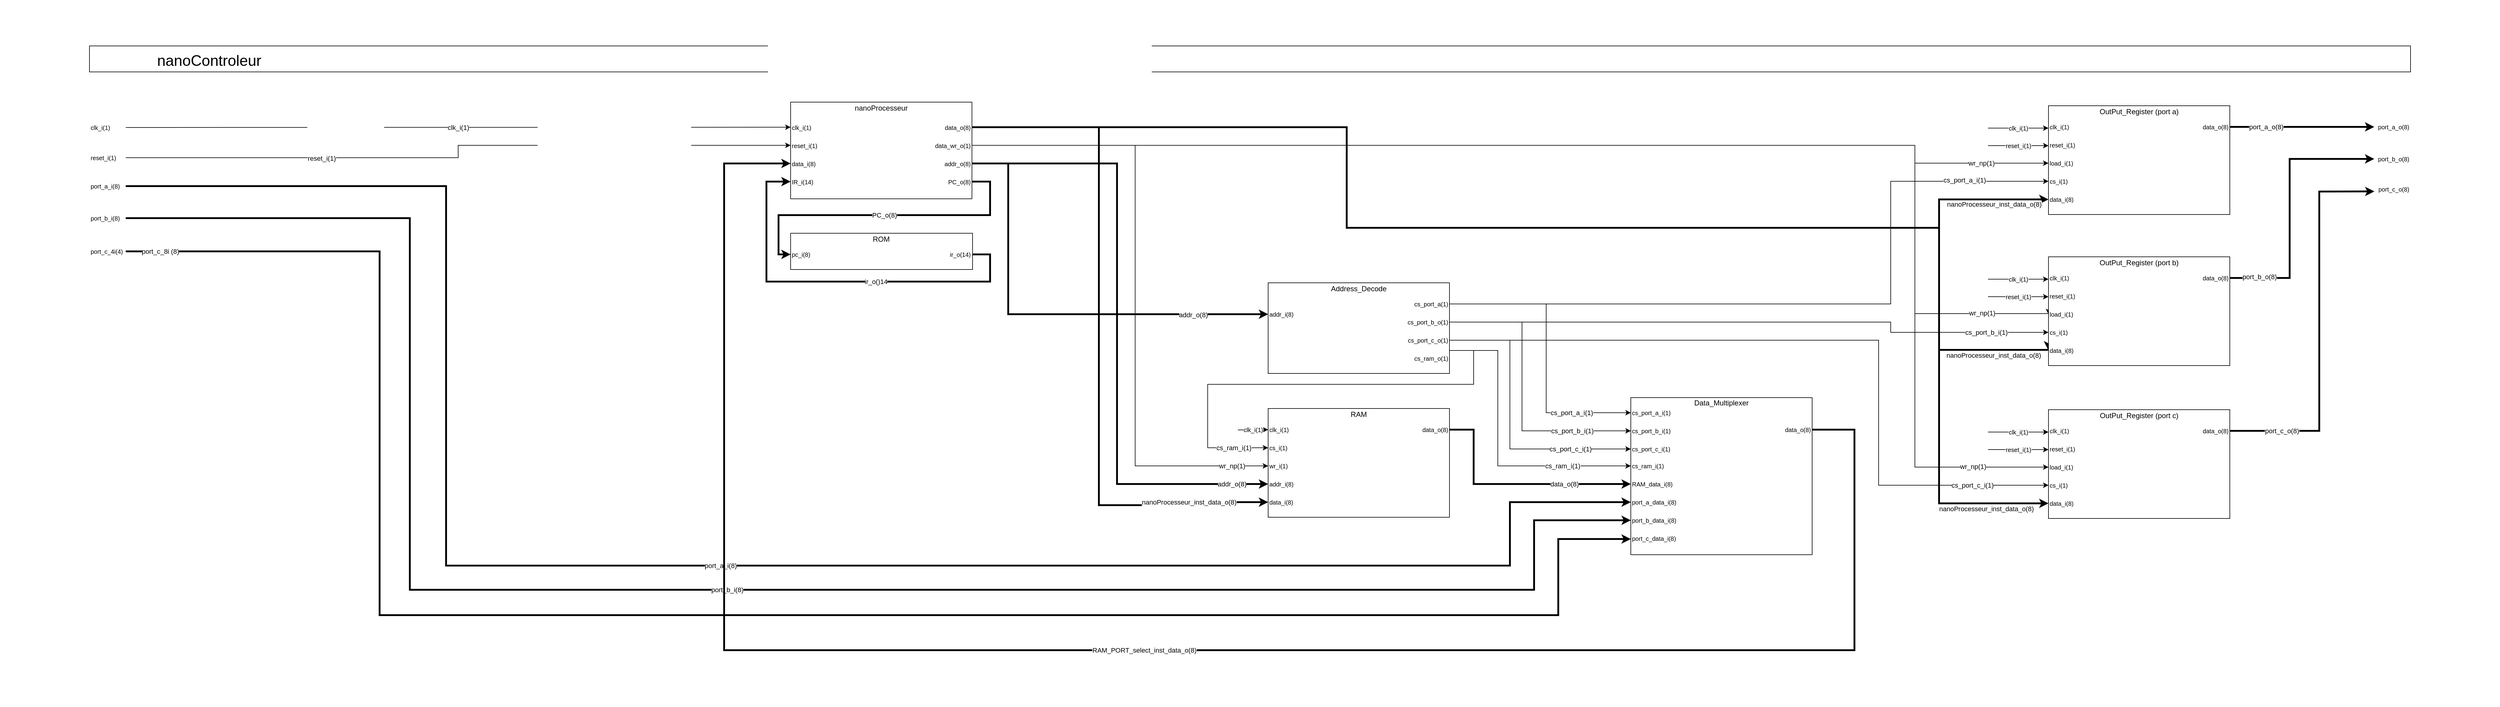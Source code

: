 <mxfile version="21.1.2" type="device" pages="3">
  <diagram id="S4oTpSVKxKc-6Zjsm03D" name="NanoControleur">
    <mxGraphModel dx="4234" dy="2816" grid="1" gridSize="10" guides="1" tooltips="1" connect="1" arrows="1" fold="1" page="1" pageScale="1" pageWidth="827" pageHeight="1169" math="0" shadow="0">
      <root>
        <mxCell id="0" />
        <mxCell id="1" parent="0" />
        <mxCell id="teL8xZC8soCZEZ2RLAmQ-1" value="" style="rounded=0;whiteSpace=wrap;html=1;" parent="1" vertex="1">
          <mxGeometry x="-3160" y="-2262" width="3840" height="43" as="geometry" />
        </mxCell>
        <mxCell id="Z6q24NlugE62Qm38r9RU-89" value="PC_o(8)" style="edgeStyle=orthogonalEdgeStyle;rounded=0;orthogonalLoop=1;jettySize=auto;html=1;exitX=1;exitY=0.5;exitDx=0;exitDy=0;entryX=0;entryY=0.5;entryDx=0;entryDy=0;strokeWidth=3;" parent="1" source="jxcrHoV1CTlF3j9Qc1w7-53" target="Z6q24NlugE62Qm38r9RU-2" edge="1">
          <mxGeometry relative="1" as="geometry">
            <mxPoint x="-1510" y="-1910" as="targetPoint" />
            <Array as="points">
              <mxPoint x="-1670" y="-2037" />
              <mxPoint x="-1670" y="-1982" />
              <mxPoint x="-2020" y="-1982" />
              <mxPoint x="-2020" y="-1917" />
            </Array>
          </mxGeometry>
        </mxCell>
        <mxCell id="Z6q24NlugE62Qm38r9RU-87" value="addr_o(8)" style="edgeStyle=orthogonalEdgeStyle;rounded=0;orthogonalLoop=1;jettySize=auto;html=1;exitX=1;exitY=0.5;exitDx=0;exitDy=0;entryX=0;entryY=0.5;entryDx=0;entryDy=0;strokeWidth=3;" parent="1" source="jxcrHoV1CTlF3j9Qc1w7-54" target="Z6q24NlugE62Qm38r9RU-31" edge="1">
          <mxGeometry x="0.882" relative="1" as="geometry">
            <mxPoint x="-1500" y="-1850" as="targetPoint" />
            <Array as="points">
              <mxPoint x="-1460" y="-2067" />
              <mxPoint x="-1460" y="-1537" />
            </Array>
            <mxPoint as="offset" />
          </mxGeometry>
        </mxCell>
        <mxCell id="Z6q24NlugE62Qm38r9RU-85" value="nanoProcesseur_inst_data_o(8)" style="edgeStyle=orthogonalEdgeStyle;rounded=0;orthogonalLoop=1;jettySize=auto;html=1;exitX=1;exitY=0.5;exitDx=0;exitDy=0;entryX=0;entryY=0.5;entryDx=0;entryDy=0;strokeWidth=3;" parent="1" source="jxcrHoV1CTlF3j9Qc1w7-55" target="Z6q24NlugE62Qm38r9RU-41" edge="1">
          <mxGeometry x="0.765" relative="1" as="geometry">
            <mxPoint x="-1450" y="-1860" as="targetPoint" />
            <Array as="points">
              <mxPoint x="-1490" y="-2127" />
              <mxPoint x="-1490" y="-1502" />
              <mxPoint x="-1380" y="-1502" />
              <mxPoint x="-1380" y="-1507" />
            </Array>
            <mxPoint as="offset" />
          </mxGeometry>
        </mxCell>
        <mxCell id="Z6q24NlugE62Qm38r9RU-91" value="wr_np(1)" style="edgeStyle=orthogonalEdgeStyle;rounded=0;orthogonalLoop=1;jettySize=auto;html=1;exitX=1;exitY=0.5;exitDx=0;exitDy=0;entryX=0;entryY=0.5;entryDx=0;entryDy=0;" parent="1" source="jxcrHoV1CTlF3j9Qc1w7-56" target="Z6q24NlugE62Qm38r9RU-30" edge="1">
          <mxGeometry x="0.882" relative="1" as="geometry">
            <mxPoint x="-1490" y="-1900" as="targetPoint" />
            <Array as="points">
              <mxPoint x="-1430" y="-2097" />
              <mxPoint x="-1430" y="-1567" />
            </Array>
            <mxPoint as="offset" />
          </mxGeometry>
        </mxCell>
        <mxCell id="xloW_JymkiZXVr3U_K_P-1" value="nanoControleur" style="text;html=1;strokeColor=none;fillColor=none;align=left;verticalAlign=middle;whiteSpace=wrap;rounded=0;fontSize=25;" parent="1" vertex="1">
          <mxGeometry x="-3050" y="-2259" width="630" height="40" as="geometry" />
        </mxCell>
        <mxCell id="Z6q24NlugE62Qm38r9RU-77" value="clk_i(1)" style="edgeStyle=orthogonalEdgeStyle;rounded=0;orthogonalLoop=1;jettySize=auto;html=1;exitX=1;exitY=0.5;exitDx=0;exitDy=0;entryX=0;entryY=0.5;entryDx=0;entryDy=0;" parent="1" source="teL8xZC8soCZEZ2RLAmQ-6" target="jxcrHoV1CTlF3j9Qc1w7-46" edge="1">
          <mxGeometry relative="1" as="geometry">
            <Array as="points">
              <mxPoint x="-2000" y="-2127" />
            </Array>
          </mxGeometry>
        </mxCell>
        <mxCell id="teL8xZC8soCZEZ2RLAmQ-6" value="clk_i(1)" style="text;html=1;strokeColor=none;fillColor=none;align=left;verticalAlign=middle;whiteSpace=wrap;rounded=0;fontSize=10;" parent="1" vertex="1">
          <mxGeometry x="-3160" y="-2142" width="60" height="30" as="geometry" />
        </mxCell>
        <mxCell id="Z6q24NlugE62Qm38r9RU-78" style="edgeStyle=orthogonalEdgeStyle;rounded=0;orthogonalLoop=1;jettySize=auto;html=1;exitX=1;exitY=0.5;exitDx=0;exitDy=0;entryX=0;entryY=0.5;entryDx=0;entryDy=0;" parent="1" source="teL8xZC8soCZEZ2RLAmQ-7" target="jxcrHoV1CTlF3j9Qc1w7-48" edge="1">
          <mxGeometry relative="1" as="geometry" />
        </mxCell>
        <mxCell id="Z6q24NlugE62Qm38r9RU-83" value="reset_i(1)" style="edgeLabel;html=1;align=center;verticalAlign=middle;resizable=0;points=[];" parent="Z6q24NlugE62Qm38r9RU-78" vertex="1" connectable="0">
          <mxGeometry x="-0.422" y="-1" relative="1" as="geometry">
            <mxPoint as="offset" />
          </mxGeometry>
        </mxCell>
        <mxCell id="teL8xZC8soCZEZ2RLAmQ-7" value="reset_i(1)" style="text;html=1;strokeColor=none;fillColor=none;align=left;verticalAlign=middle;whiteSpace=wrap;rounded=0;fontSize=10;" parent="1" vertex="1">
          <mxGeometry x="-3160" y="-2092" width="60" height="30" as="geometry" />
        </mxCell>
        <mxCell id="Z6q24NlugE62Qm38r9RU-81" value="port_a_i(8)" style="edgeStyle=orthogonalEdgeStyle;rounded=0;orthogonalLoop=1;jettySize=auto;html=1;exitX=1;exitY=0.5;exitDx=0;exitDy=0;entryX=0;entryY=0.5;entryDx=0;entryDy=0;strokeWidth=3;" parent="1" source="teL8xZC8soCZEZ2RLAmQ-9" target="Z6q24NlugE62Qm38r9RU-15" edge="1">
          <mxGeometry relative="1" as="geometry">
            <Array as="points">
              <mxPoint x="-2570" y="-2030" />
              <mxPoint x="-2570" y="-1402" />
              <mxPoint x="-810" y="-1402" />
              <mxPoint x="-810" y="-1507" />
            </Array>
          </mxGeometry>
        </mxCell>
        <mxCell id="teL8xZC8soCZEZ2RLAmQ-9" value="port_a_i(8)" style="text;html=1;strokeColor=none;fillColor=none;align=left;verticalAlign=middle;whiteSpace=wrap;rounded=0;fontSize=10;" parent="1" vertex="1">
          <mxGeometry x="-3160" y="-2045" width="60" height="30" as="geometry" />
        </mxCell>
        <mxCell id="Z6q24NlugE62Qm38r9RU-82" value="port_b_i(8)" style="edgeStyle=orthogonalEdgeStyle;rounded=0;orthogonalLoop=1;jettySize=auto;html=1;exitX=1;exitY=0.5;exitDx=0;exitDy=0;entryX=0;entryY=0.5;entryDx=0;entryDy=0;strokeWidth=3;" parent="1" source="teL8xZC8soCZEZ2RLAmQ-10" target="Z6q24NlugE62Qm38r9RU-16" edge="1">
          <mxGeometry relative="1" as="geometry">
            <Array as="points">
              <mxPoint x="-2630" y="-1977" />
              <mxPoint x="-2630" y="-1362" />
              <mxPoint x="-770" y="-1362" />
              <mxPoint x="-770" y="-1477" />
            </Array>
          </mxGeometry>
        </mxCell>
        <mxCell id="teL8xZC8soCZEZ2RLAmQ-10" value="port_b_i(8)" style="text;html=1;strokeColor=none;fillColor=none;align=left;verticalAlign=middle;whiteSpace=wrap;rounded=0;fontSize=10;" parent="1" vertex="1">
          <mxGeometry x="-3160" y="-1992" width="60" height="30" as="geometry" />
        </mxCell>
        <mxCell id="teL8xZC8soCZEZ2RLAmQ-11" value="port_a_o(8)" style="text;html=1;strokeColor=none;fillColor=none;align=right;verticalAlign=middle;whiteSpace=wrap;rounded=0;fontSize=10;" parent="1" vertex="1">
          <mxGeometry x="620" y="-2143" width="60" height="30" as="geometry" />
        </mxCell>
        <mxCell id="teL8xZC8soCZEZ2RLAmQ-12" value="port_b_o(8)" style="text;html=1;strokeColor=none;fillColor=none;align=right;verticalAlign=middle;whiteSpace=wrap;rounded=0;fontSize=10;" parent="1" vertex="1">
          <mxGeometry x="620" y="-2090" width="60" height="30" as="geometry" />
        </mxCell>
        <mxCell id="Z6q24NlugE62Qm38r9RU-12" value="ir_o()14" style="edgeStyle=orthogonalEdgeStyle;rounded=0;orthogonalLoop=1;jettySize=auto;html=1;exitX=1;exitY=0.5;exitDx=0;exitDy=0;entryX=0;entryY=0.5;entryDx=0;entryDy=0;strokeWidth=3;" parent="1" source="Z6q24NlugE62Qm38r9RU-9" target="jxcrHoV1CTlF3j9Qc1w7-50" edge="1">
          <mxGeometry x="-0.187" relative="1" as="geometry">
            <mxPoint x="-930" y="-1572" as="targetPoint" />
            <Array as="points">
              <mxPoint x="-1670" y="-1917" />
              <mxPoint x="-1670" y="-1872" />
              <mxPoint x="-2040" y="-1872" />
              <mxPoint x="-2040" y="-2037" />
            </Array>
            <mxPoint as="offset" />
          </mxGeometry>
        </mxCell>
        <mxCell id="Z6q24NlugE62Qm38r9RU-38" value="RAM_PORT_select_inst_data_o(8)" style="edgeStyle=orthogonalEdgeStyle;rounded=0;orthogonalLoop=1;jettySize=auto;html=1;exitX=1;exitY=0.5;exitDx=0;exitDy=0;entryX=0;entryY=0.5;entryDx=0;entryDy=0;strokeWidth=3;" parent="1" source="Z6q24NlugE62Qm38r9RU-17" target="jxcrHoV1CTlF3j9Qc1w7-52" edge="1">
          <mxGeometry relative="1" as="geometry">
            <mxPoint x="-35" y="-720.5" as="targetPoint" />
            <Array as="points">
              <mxPoint x="-240" y="-1627" />
              <mxPoint x="-240" y="-1262" />
              <mxPoint x="-2110" y="-1262" />
              <mxPoint x="-2110" y="-2068" />
            </Array>
          </mxGeometry>
        </mxCell>
        <mxCell id="Z6q24NlugE62Qm38r9RU-43" value="data_o(8)" style="edgeStyle=orthogonalEdgeStyle;rounded=0;orthogonalLoop=1;jettySize=auto;html=1;exitX=1;exitY=0.5;exitDx=0;exitDy=0;entryX=0;entryY=0.5;entryDx=0;entryDy=0;strokeWidth=3;" parent="1" source="Z6q24NlugE62Qm38r9RU-34" target="Z6q24NlugE62Qm38r9RU-14" edge="1">
          <mxGeometry x="0.436" relative="1" as="geometry">
            <mxPoint x="-1015" y="-1097" as="targetPoint" />
            <Array as="points">
              <mxPoint x="-870" y="-1627" />
              <mxPoint x="-870" y="-1537" />
            </Array>
            <mxPoint as="offset" />
          </mxGeometry>
        </mxCell>
        <mxCell id="Z6q24NlugE62Qm38r9RU-51" value="port_a_o(8)" style="edgeStyle=orthogonalEdgeStyle;rounded=0;orthogonalLoop=1;jettySize=auto;html=1;exitX=1;exitY=0.5;exitDx=0;exitDy=0;entryX=0;entryY=0.5;entryDx=0;entryDy=0;strokeWidth=3;" parent="1" source="Z6q24NlugE62Qm38r9RU-52" target="teL8xZC8soCZEZ2RLAmQ-11" edge="1">
          <mxGeometry x="-0.502" relative="1" as="geometry">
            <mxPoint x="145" y="-1917" as="targetPoint" />
            <mxPoint as="offset" />
          </mxGeometry>
        </mxCell>
        <mxCell id="Z6q24NlugE62Qm38r9RU-60" value="port_b_o(8)" style="edgeStyle=orthogonalEdgeStyle;rounded=0;orthogonalLoop=1;jettySize=auto;html=1;exitX=1;exitY=0.5;exitDx=0;exitDy=0;entryX=0;entryY=0.5;entryDx=0;entryDy=0;strokeWidth=3;" parent="1" source="ls6sEnhqKrcfrOKvgK-n-15" target="teL8xZC8soCZEZ2RLAmQ-12" edge="1">
          <mxGeometry x="-0.775" y="2" relative="1" as="geometry">
            <mxPoint x="145" y="-1457" as="targetPoint" />
            <Array as="points">
              <mxPoint x="480" y="-1878" />
              <mxPoint x="480" y="-2075" />
            </Array>
            <mxPoint x="51" y="-1457" as="sourcePoint" />
            <mxPoint as="offset" />
          </mxGeometry>
        </mxCell>
        <mxCell id="Z6q24NlugE62Qm38r9RU-69" value="cs_port_a_i(1)" style="edgeStyle=orthogonalEdgeStyle;rounded=0;orthogonalLoop=1;jettySize=auto;html=1;exitX=1;exitY=0.5;exitDx=0;exitDy=0;entryX=0;entryY=0.5;entryDx=0;entryDy=0;" parent="1" source="Z6q24NlugE62Qm38r9RU-70" target="Z6q24NlugE62Qm38r9RU-49" edge="1">
          <mxGeometry x="0.767" y="2" relative="1" as="geometry">
            <mxPoint x="-781" y="-1638" as="targetPoint" />
            <Array as="points">
              <mxPoint x="-180" y="-1835" />
              <mxPoint x="-180" y="-2038" />
            </Array>
            <mxPoint as="offset" />
          </mxGeometry>
        </mxCell>
        <mxCell id="Z6q24NlugE62Qm38r9RU-99" value="cs_port_a_i(1)" style="edgeStyle=orthogonalEdgeStyle;rounded=0;orthogonalLoop=1;jettySize=auto;html=1;exitX=1;exitY=0.5;exitDx=0;exitDy=0;entryX=0;entryY=0.5;entryDx=0;entryDy=0;" parent="1" source="Z6q24NlugE62Qm38r9RU-70" target="Z6q24NlugE62Qm38r9RU-25" edge="1">
          <mxGeometry x="0.592" relative="1" as="geometry">
            <Array as="points">
              <mxPoint x="-750" y="-1835" />
              <mxPoint x="-750" y="-1655" />
            </Array>
            <mxPoint as="offset" />
          </mxGeometry>
        </mxCell>
        <mxCell id="Z6q24NlugE62Qm38r9RU-73" value="cs_port_b_i(1)" style="edgeStyle=orthogonalEdgeStyle;rounded=0;orthogonalLoop=1;jettySize=auto;html=1;exitX=1;exitY=0.5;exitDx=0;exitDy=0;entryX=0;entryY=0.5;entryDx=0;entryDy=0;" parent="1" source="Z6q24NlugE62Qm38r9RU-74" target="ls6sEnhqKrcfrOKvgK-n-13" edge="1">
          <mxGeometry x="0.796" relative="1" as="geometry">
            <mxPoint x="-380" y="-1392" as="targetPoint" />
            <Array as="points">
              <mxPoint x="-180" y="-1805" />
              <mxPoint x="-180" y="-1788" />
            </Array>
            <mxPoint as="offset" />
          </mxGeometry>
        </mxCell>
        <mxCell id="Z6q24NlugE62Qm38r9RU-100" value="cs_port_b_i(1)" style="edgeStyle=orthogonalEdgeStyle;rounded=0;orthogonalLoop=1;jettySize=auto;html=1;exitX=1;exitY=0.5;exitDx=0;exitDy=0;entryX=0;entryY=0.5;entryDx=0;entryDy=0;" parent="1" source="Z6q24NlugE62Qm38r9RU-74" target="Z6q24NlugE62Qm38r9RU-26" edge="1">
          <mxGeometry x="0.593" relative="1" as="geometry">
            <Array as="points">
              <mxPoint x="-790" y="-1805" />
              <mxPoint x="-790" y="-1625" />
            </Array>
            <mxPoint as="offset" />
          </mxGeometry>
        </mxCell>
        <mxCell id="Z6q24NlugE62Qm38r9RU-75" value="cs_ram_i(1)" style="edgeStyle=orthogonalEdgeStyle;rounded=0;orthogonalLoop=1;jettySize=auto;html=1;exitX=1;exitY=0.5;exitDx=0;exitDy=0;entryX=0;entryY=0.5;entryDx=0;entryDy=0;" parent="1" source="Z6q24NlugE62Qm38r9RU-76" target="Z6q24NlugE62Qm38r9RU-29" edge="1">
          <mxGeometry x="0.849" relative="1" as="geometry">
            <mxPoint x="-771" y="-1537" as="targetPoint" />
            <Array as="points">
              <mxPoint x="-870" y="-1758" />
              <mxPoint x="-870" y="-1702" />
              <mxPoint x="-1310" y="-1702" />
              <mxPoint x="-1310" y="-1597" />
            </Array>
            <mxPoint as="offset" />
          </mxGeometry>
        </mxCell>
        <mxCell id="Z6q24NlugE62Qm38r9RU-98" value="cs_ram_i(1)" style="edgeStyle=orthogonalEdgeStyle;rounded=0;orthogonalLoop=1;jettySize=auto;html=1;exitX=1;exitY=0.5;exitDx=0;exitDy=0;entryX=0;entryY=0.5;entryDx=0;entryDy=0;" parent="1" source="Z6q24NlugE62Qm38r9RU-76" target="Z6q24NlugE62Qm38r9RU-21" edge="1">
          <mxGeometry x="0.552" relative="1" as="geometry">
            <Array as="points">
              <mxPoint x="-910" y="-1758" />
              <mxPoint x="-830" y="-1758" />
              <mxPoint x="-830" y="-1567" />
            </Array>
            <mxPoint as="offset" />
          </mxGeometry>
        </mxCell>
        <mxCell id="Z6q24NlugE62Qm38r9RU-92" value="nanoProcesseur_inst_data_o(8)" style="edgeStyle=orthogonalEdgeStyle;rounded=0;orthogonalLoop=1;jettySize=auto;html=1;exitX=1;exitY=0.5;exitDx=0;exitDy=0;entryX=0;entryY=0.5;entryDx=0;entryDy=0;strokeWidth=3;" parent="1" source="jxcrHoV1CTlF3j9Qc1w7-55" target="ls6sEnhqKrcfrOKvgK-n-17" edge="1">
          <mxGeometry x="0.914" y="-9" relative="1" as="geometry">
            <mxPoint x="-1645" y="-1850" as="sourcePoint" />
            <mxPoint x="-390" y="-1342" as="targetPoint" />
            <Array as="points">
              <mxPoint x="-1080" y="-2127" />
              <mxPoint x="-1080" y="-1961" />
              <mxPoint x="-100" y="-1961" />
              <mxPoint x="-100" y="-1759" />
            </Array>
            <mxPoint as="offset" />
          </mxGeometry>
        </mxCell>
        <mxCell id="Z6q24NlugE62Qm38r9RU-93" value="nanoProcesseur_inst_data_o(8)" style="edgeStyle=orthogonalEdgeStyle;rounded=0;orthogonalLoop=1;jettySize=auto;html=1;exitX=1;exitY=0.5;exitDx=0;exitDy=0;entryX=0;entryY=0.5;entryDx=0;entryDy=0;strokeWidth=3;" parent="1" source="jxcrHoV1CTlF3j9Qc1w7-55" target="Z6q24NlugE62Qm38r9RU-54" edge="1">
          <mxGeometry x="0.909" y="-8" relative="1" as="geometry">
            <mxPoint x="-1635" y="-1840" as="sourcePoint" />
            <mxPoint x="-1040" y="-1774" as="targetPoint" />
            <Array as="points">
              <mxPoint x="-1080" y="-2127" />
              <mxPoint x="-1080" y="-1961" />
              <mxPoint x="-100" y="-1961" />
              <mxPoint x="-100" y="-2008" />
            </Array>
            <mxPoint as="offset" />
          </mxGeometry>
        </mxCell>
        <mxCell id="Z6q24NlugE62Qm38r9RU-96" value="addr_o(8)" style="edgeStyle=orthogonalEdgeStyle;rounded=0;orthogonalLoop=1;jettySize=auto;html=1;exitX=1;exitY=0.5;exitDx=0;exitDy=0;entryX=0;entryY=0.5;entryDx=0;entryDy=0;strokeWidth=3;" parent="1" source="jxcrHoV1CTlF3j9Qc1w7-54" target="Z6q24NlugE62Qm38r9RU-65" edge="1">
          <mxGeometry x="0.667" y="-1" relative="1" as="geometry">
            <mxPoint x="-1635" y="-1840" as="sourcePoint" />
            <mxPoint x="-1170" y="-1322" as="targetPoint" />
            <Array as="points">
              <mxPoint x="-1640" y="-2068" />
              <mxPoint x="-1640" y="-1818" />
            </Array>
            <mxPoint x="-1" as="offset" />
          </mxGeometry>
        </mxCell>
        <mxCell id="Z6q24NlugE62Qm38r9RU-101" value="wr_np(1)" style="edgeStyle=orthogonalEdgeStyle;rounded=0;orthogonalLoop=1;jettySize=auto;html=1;exitX=1;exitY=0.5;exitDx=0;exitDy=0;entryX=0;entryY=0.5;entryDx=0;entryDy=0;" parent="1" source="jxcrHoV1CTlF3j9Qc1w7-56" target="Z6q24NlugE62Qm38r9RU-50" edge="1">
          <mxGeometry x="0.877" relative="1" as="geometry">
            <mxPoint x="-1644" y="-1932" as="sourcePoint" />
            <mxPoint x="-1489" y="-1932" as="targetPoint" />
            <Array as="points">
              <mxPoint x="-140" y="-2097" />
              <mxPoint x="-140" y="-2068" />
            </Array>
            <mxPoint as="offset" />
          </mxGeometry>
        </mxCell>
        <mxCell id="Z6q24NlugE62Qm38r9RU-102" value="wr_np(1)" style="edgeStyle=orthogonalEdgeStyle;rounded=0;orthogonalLoop=1;jettySize=auto;html=1;exitX=1;exitY=0.5;exitDx=0;exitDy=0;entryX=0;entryY=0.5;entryDx=0;entryDy=0;" parent="1" source="jxcrHoV1CTlF3j9Qc1w7-56" target="ls6sEnhqKrcfrOKvgK-n-14" edge="1">
          <mxGeometry x="0.892" y="1" relative="1" as="geometry">
            <mxPoint x="-1625" y="-1880" as="sourcePoint" />
            <mxPoint x="-370" y="-1452" as="targetPoint" />
            <Array as="points">
              <mxPoint x="-140" y="-2097" />
              <mxPoint x="-140" y="-1819" />
            </Array>
            <mxPoint as="offset" />
          </mxGeometry>
        </mxCell>
        <mxCell id="ls6sEnhqKrcfrOKvgK-n-3" value="" style="group" parent="1" vertex="1" connectable="0">
          <mxGeometry x="-2000" y="-2169" width="300" height="160" as="geometry" />
        </mxCell>
        <mxCell id="xloW_JymkiZXVr3U_K_P-2" value="" style="rounded=0;whiteSpace=wrap;html=1;" parent="ls6sEnhqKrcfrOKvgK-n-3" vertex="1">
          <mxGeometry width="300" height="160" as="geometry" />
        </mxCell>
        <mxCell id="jxcrHoV1CTlF3j9Qc1w7-46" value="clk_i(1)" style="text;html=1;strokeColor=none;fillColor=none;align=left;verticalAlign=middle;whiteSpace=wrap;rounded=0;fontSize=10;" parent="ls6sEnhqKrcfrOKvgK-n-3" vertex="1">
          <mxGeometry y="26.5" width="100" height="30" as="geometry" />
        </mxCell>
        <mxCell id="jxcrHoV1CTlF3j9Qc1w7-48" value="reset_i(1)" style="text;html=1;strokeColor=none;fillColor=none;align=left;verticalAlign=middle;whiteSpace=wrap;rounded=0;fontSize=10;" parent="ls6sEnhqKrcfrOKvgK-n-3" vertex="1">
          <mxGeometry y="56.5" width="100" height="30" as="geometry" />
        </mxCell>
        <mxCell id="jxcrHoV1CTlF3j9Qc1w7-50" value="IR_i(14)" style="text;html=1;strokeColor=none;fillColor=none;align=left;verticalAlign=middle;whiteSpace=wrap;rounded=0;fontSize=10;" parent="ls6sEnhqKrcfrOKvgK-n-3" vertex="1">
          <mxGeometry y="116.5" width="100" height="30" as="geometry" />
        </mxCell>
        <mxCell id="jxcrHoV1CTlF3j9Qc1w7-52" value="data_i(8)" style="text;html=1;strokeColor=none;fillColor=none;align=left;verticalAlign=middle;whiteSpace=wrap;rounded=0;fontSize=10;" parent="ls6sEnhqKrcfrOKvgK-n-3" vertex="1">
          <mxGeometry y="86.5" width="100" height="30" as="geometry" />
        </mxCell>
        <mxCell id="jxcrHoV1CTlF3j9Qc1w7-53" value="PC_o(8)" style="text;html=1;strokeColor=none;fillColor=none;align=right;verticalAlign=middle;whiteSpace=wrap;rounded=0;fontSize=10;" parent="ls6sEnhqKrcfrOKvgK-n-3" vertex="1">
          <mxGeometry x="200" y="116.5" width="100" height="30" as="geometry" />
        </mxCell>
        <mxCell id="jxcrHoV1CTlF3j9Qc1w7-54" value="addr_o(8)" style="text;html=1;strokeColor=none;fillColor=none;align=right;verticalAlign=middle;whiteSpace=wrap;rounded=0;fontSize=10;" parent="ls6sEnhqKrcfrOKvgK-n-3" vertex="1">
          <mxGeometry x="200" y="86.5" width="100" height="30" as="geometry" />
        </mxCell>
        <mxCell id="jxcrHoV1CTlF3j9Qc1w7-55" value="data_o(8)" style="text;html=1;strokeColor=none;fillColor=none;align=right;verticalAlign=middle;whiteSpace=wrap;rounded=0;fontSize=10;" parent="ls6sEnhqKrcfrOKvgK-n-3" vertex="1">
          <mxGeometry x="200" y="26.5" width="100" height="30" as="geometry" />
        </mxCell>
        <mxCell id="jxcrHoV1CTlF3j9Qc1w7-56" value="data_wr_o(1)" style="text;html=1;strokeColor=none;fillColor=none;align=right;verticalAlign=middle;whiteSpace=wrap;rounded=0;fontSize=10;" parent="ls6sEnhqKrcfrOKvgK-n-3" vertex="1">
          <mxGeometry x="200" y="56.5" width="100" height="30" as="geometry" />
        </mxCell>
        <mxCell id="xloW_JymkiZXVr3U_K_P-3" value="nanoProcesseur" style="text;html=1;strokeColor=none;fillColor=none;align=center;verticalAlign=middle;whiteSpace=wrap;rounded=0;" parent="ls6sEnhqKrcfrOKvgK-n-3" vertex="1">
          <mxGeometry width="300" height="20" as="geometry" />
        </mxCell>
        <mxCell id="ls6sEnhqKrcfrOKvgK-n-7" value="" style="group" parent="1" vertex="1" connectable="0">
          <mxGeometry x="-1260" y="-1662" width="350" height="180" as="geometry" />
        </mxCell>
        <mxCell id="Z6q24NlugE62Qm38r9RU-27" value="" style="rounded=0;whiteSpace=wrap;html=1;" parent="ls6sEnhqKrcfrOKvgK-n-7" vertex="1">
          <mxGeometry x="50" width="300" height="180" as="geometry" />
        </mxCell>
        <mxCell id="Z6q24NlugE62Qm38r9RU-29" value="cs_i(1)" style="text;html=1;strokeColor=none;fillColor=none;align=left;verticalAlign=middle;whiteSpace=wrap;rounded=0;fontSize=10;" parent="ls6sEnhqKrcfrOKvgK-n-7" vertex="1">
          <mxGeometry x="50" y="50" width="100" height="30" as="geometry" />
        </mxCell>
        <mxCell id="Z6q24NlugE62Qm38r9RU-30" value="wr_i(1)" style="text;html=1;strokeColor=none;fillColor=none;align=left;verticalAlign=middle;whiteSpace=wrap;rounded=0;fontSize=10;" parent="ls6sEnhqKrcfrOKvgK-n-7" vertex="1">
          <mxGeometry x="50" y="80" width="100" height="30" as="geometry" />
        </mxCell>
        <mxCell id="Z6q24NlugE62Qm38r9RU-31" value="addr_i(8)" style="text;html=1;strokeColor=none;fillColor=none;align=left;verticalAlign=middle;whiteSpace=wrap;rounded=0;fontSize=10;" parent="ls6sEnhqKrcfrOKvgK-n-7" vertex="1">
          <mxGeometry x="50" y="110" width="100" height="30" as="geometry" />
        </mxCell>
        <mxCell id="Z6q24NlugE62Qm38r9RU-34" value="data_o(8)" style="text;html=1;strokeColor=none;fillColor=none;align=right;verticalAlign=middle;whiteSpace=wrap;rounded=0;fontSize=10;" parent="ls6sEnhqKrcfrOKvgK-n-7" vertex="1">
          <mxGeometry x="250" y="20" width="100" height="30" as="geometry" />
        </mxCell>
        <mxCell id="Z6q24NlugE62Qm38r9RU-36" value="RAM" style="text;html=1;strokeColor=none;fillColor=none;align=center;verticalAlign=middle;whiteSpace=wrap;rounded=0;" parent="ls6sEnhqKrcfrOKvgK-n-7" vertex="1">
          <mxGeometry x="50" width="300" height="20" as="geometry" />
        </mxCell>
        <mxCell id="Z6q24NlugE62Qm38r9RU-41" value="data_i(8)" style="text;html=1;strokeColor=none;fillColor=none;align=left;verticalAlign=middle;whiteSpace=wrap;rounded=0;fontSize=10;" parent="ls6sEnhqKrcfrOKvgK-n-7" vertex="1">
          <mxGeometry x="50" y="140" width="100" height="30" as="geometry" />
        </mxCell>
        <mxCell id="Z6q24NlugE62Qm38r9RU-28" value="clk_i(1)" style="text;html=1;strokeColor=none;fillColor=none;align=left;verticalAlign=middle;whiteSpace=wrap;rounded=0;fontSize=10;" parent="ls6sEnhqKrcfrOKvgK-n-7" vertex="1">
          <mxGeometry x="50" y="20" width="100" height="30" as="geometry" />
        </mxCell>
        <mxCell id="WDVHug6ynBAe9pPvSYg9-1" value="&lt;span style=&quot;color: rgb(0, 0, 0); font-family: Helvetica; font-size: 10px; font-style: normal; font-variant-ligatures: normal; font-variant-caps: normal; font-weight: 400; letter-spacing: normal; orphans: 2; text-align: center; text-indent: 0px; text-transform: none; widows: 2; word-spacing: 0px; -webkit-text-stroke-width: 0px; background-color: rgb(251, 251, 251); text-decoration-thickness: initial; text-decoration-style: initial; text-decoration-color: initial; float: none; display: inline !important;&quot;&gt;clk_i(1)&lt;/span&gt;" style="endArrow=classic;html=1;rounded=0;entryX=0;entryY=0.5;entryDx=0;entryDy=0;" parent="ls6sEnhqKrcfrOKvgK-n-7" target="Z6q24NlugE62Qm38r9RU-28" edge="1">
          <mxGeometry width="50" height="50" relative="1" as="geometry">
            <mxPoint y="35.5" as="sourcePoint" />
            <mxPoint x="110" y="-76.5" as="targetPoint" />
            <mxPoint as="offset" />
          </mxGeometry>
        </mxCell>
        <mxCell id="ls6sEnhqKrcfrOKvgK-n-8" value="" style="group" parent="1" vertex="1" connectable="0">
          <mxGeometry x="-19" y="-2163" width="400" height="180" as="geometry" />
        </mxCell>
        <mxCell id="Z6q24NlugE62Qm38r9RU-46" value="" style="rounded=0;whiteSpace=wrap;html=1;" parent="ls6sEnhqKrcfrOKvgK-n-8" vertex="1">
          <mxGeometry x="100" width="300" height="180" as="geometry" />
        </mxCell>
        <mxCell id="Z6q24NlugE62Qm38r9RU-47" value="clk_i(1)" style="text;html=1;strokeColor=none;fillColor=none;align=left;verticalAlign=middle;whiteSpace=wrap;rounded=0;fontSize=10;" parent="ls6sEnhqKrcfrOKvgK-n-8" vertex="1">
          <mxGeometry x="100" y="20" width="100" height="30" as="geometry" />
        </mxCell>
        <mxCell id="Z6q24NlugE62Qm38r9RU-48" value="reset_i(1)" style="text;html=1;strokeColor=none;fillColor=none;align=left;verticalAlign=middle;whiteSpace=wrap;rounded=0;fontSize=10;" parent="ls6sEnhqKrcfrOKvgK-n-8" vertex="1">
          <mxGeometry x="100" y="50" width="100" height="30" as="geometry" />
        </mxCell>
        <mxCell id="Z6q24NlugE62Qm38r9RU-49" value="cs_i(1)" style="text;html=1;strokeColor=none;fillColor=none;align=left;verticalAlign=middle;whiteSpace=wrap;rounded=0;fontSize=10;" parent="ls6sEnhqKrcfrOKvgK-n-8" vertex="1">
          <mxGeometry x="100" y="110" width="100" height="30" as="geometry" />
        </mxCell>
        <mxCell id="Z6q24NlugE62Qm38r9RU-50" value="load_i(1)" style="text;html=1;strokeColor=none;fillColor=none;align=left;verticalAlign=middle;whiteSpace=wrap;rounded=0;fontSize=10;" parent="ls6sEnhqKrcfrOKvgK-n-8" vertex="1">
          <mxGeometry x="100" y="80" width="100" height="30" as="geometry" />
        </mxCell>
        <mxCell id="Z6q24NlugE62Qm38r9RU-52" value="data_o(8)" style="text;html=1;strokeColor=none;fillColor=none;align=right;verticalAlign=middle;whiteSpace=wrap;rounded=0;fontSize=10;" parent="ls6sEnhqKrcfrOKvgK-n-8" vertex="1">
          <mxGeometry x="300" y="20" width="100" height="30" as="geometry" />
        </mxCell>
        <mxCell id="Z6q24NlugE62Qm38r9RU-53" value="OutPut_Register (port a)" style="text;html=1;strokeColor=none;fillColor=none;align=center;verticalAlign=middle;whiteSpace=wrap;rounded=0;" parent="ls6sEnhqKrcfrOKvgK-n-8" vertex="1">
          <mxGeometry x="100" width="300" height="20" as="geometry" />
        </mxCell>
        <mxCell id="Z6q24NlugE62Qm38r9RU-54" value="data_i(8)" style="text;html=1;strokeColor=none;fillColor=none;align=left;verticalAlign=middle;whiteSpace=wrap;rounded=0;fontSize=10;" parent="ls6sEnhqKrcfrOKvgK-n-8" vertex="1">
          <mxGeometry x="100" y="140" width="100" height="30" as="geometry" />
        </mxCell>
        <mxCell id="WDVHug6ynBAe9pPvSYg9-3" value="&lt;span style=&quot;color: rgb(0, 0, 0); font-family: Helvetica; font-size: 10px; font-style: normal; font-variant-ligatures: normal; font-variant-caps: normal; font-weight: 400; letter-spacing: normal; orphans: 2; text-align: center; text-indent: 0px; text-transform: none; widows: 2; word-spacing: 0px; -webkit-text-stroke-width: 0px; background-color: rgb(251, 251, 251); text-decoration-thickness: initial; text-decoration-style: initial; text-decoration-color: initial; float: none; display: inline !important;&quot;&gt;clk_i(1)&lt;/span&gt;" style="endArrow=classic;html=1;rounded=0;" parent="ls6sEnhqKrcfrOKvgK-n-8" edge="1">
          <mxGeometry width="50" height="50" relative="1" as="geometry">
            <mxPoint y="37" as="sourcePoint" />
            <mxPoint x="100" y="37" as="targetPoint" />
            <mxPoint as="offset" />
          </mxGeometry>
        </mxCell>
        <mxCell id="WDVHug6ynBAe9pPvSYg9-4" value="&lt;span style=&quot;color: rgb(0, 0, 0); font-family: Helvetica; font-size: 10px; font-style: normal; font-variant-ligatures: normal; font-variant-caps: normal; font-weight: 400; letter-spacing: normal; orphans: 2; text-align: center; text-indent: 0px; text-transform: none; widows: 2; word-spacing: 0px; -webkit-text-stroke-width: 0px; background-color: rgb(251, 251, 251); text-decoration-thickness: initial; text-decoration-style: initial; text-decoration-color: initial; float: none; display: inline !important;&quot;&gt;reset_i(1)&lt;/span&gt;" style="endArrow=classic;html=1;rounded=0;" parent="ls6sEnhqKrcfrOKvgK-n-8" edge="1">
          <mxGeometry width="50" height="50" relative="1" as="geometry">
            <mxPoint y="66" as="sourcePoint" />
            <mxPoint x="100" y="66" as="targetPoint" />
            <mxPoint as="offset" />
          </mxGeometry>
        </mxCell>
        <mxCell id="ls6sEnhqKrcfrOKvgK-n-9" value="" style="group" parent="1" vertex="1" connectable="0">
          <mxGeometry x="-19" y="-1913" width="400" height="180" as="geometry" />
        </mxCell>
        <mxCell id="ls6sEnhqKrcfrOKvgK-n-10" value="" style="rounded=0;whiteSpace=wrap;html=1;" parent="ls6sEnhqKrcfrOKvgK-n-9" vertex="1">
          <mxGeometry x="100" width="300" height="180" as="geometry" />
        </mxCell>
        <mxCell id="ls6sEnhqKrcfrOKvgK-n-11" value="clk_i(1)" style="text;html=1;strokeColor=none;fillColor=none;align=left;verticalAlign=middle;whiteSpace=wrap;rounded=0;fontSize=10;" parent="ls6sEnhqKrcfrOKvgK-n-9" vertex="1">
          <mxGeometry x="100" y="20" width="100" height="30" as="geometry" />
        </mxCell>
        <mxCell id="ls6sEnhqKrcfrOKvgK-n-12" value="reset_i(1)" style="text;html=1;strokeColor=none;fillColor=none;align=left;verticalAlign=middle;whiteSpace=wrap;rounded=0;fontSize=10;" parent="ls6sEnhqKrcfrOKvgK-n-9" vertex="1">
          <mxGeometry x="100" y="50" width="100" height="30" as="geometry" />
        </mxCell>
        <mxCell id="ls6sEnhqKrcfrOKvgK-n-13" value="cs_i(1)" style="text;html=1;strokeColor=none;fillColor=none;align=left;verticalAlign=middle;whiteSpace=wrap;rounded=0;fontSize=10;" parent="ls6sEnhqKrcfrOKvgK-n-9" vertex="1">
          <mxGeometry x="100" y="110" width="100" height="30" as="geometry" />
        </mxCell>
        <mxCell id="ls6sEnhqKrcfrOKvgK-n-14" value="load_i(1)" style="text;html=1;strokeColor=none;fillColor=none;align=left;verticalAlign=middle;whiteSpace=wrap;rounded=0;fontSize=10;" parent="ls6sEnhqKrcfrOKvgK-n-9" vertex="1">
          <mxGeometry x="100" y="80" width="100" height="30" as="geometry" />
        </mxCell>
        <mxCell id="ls6sEnhqKrcfrOKvgK-n-15" value="data_o(8)" style="text;html=1;strokeColor=none;fillColor=none;align=right;verticalAlign=middle;whiteSpace=wrap;rounded=0;fontSize=10;" parent="ls6sEnhqKrcfrOKvgK-n-9" vertex="1">
          <mxGeometry x="300" y="20" width="100" height="30" as="geometry" />
        </mxCell>
        <mxCell id="ls6sEnhqKrcfrOKvgK-n-16" value="OutPut_Register (port b)" style="text;html=1;strokeColor=none;fillColor=none;align=center;verticalAlign=middle;whiteSpace=wrap;rounded=0;" parent="ls6sEnhqKrcfrOKvgK-n-9" vertex="1">
          <mxGeometry x="100" width="300" height="20" as="geometry" />
        </mxCell>
        <mxCell id="ls6sEnhqKrcfrOKvgK-n-17" value="data_i(8)" style="text;html=1;strokeColor=none;fillColor=none;align=left;verticalAlign=middle;whiteSpace=wrap;rounded=0;fontSize=10;" parent="ls6sEnhqKrcfrOKvgK-n-9" vertex="1">
          <mxGeometry x="100" y="140" width="100" height="30" as="geometry" />
        </mxCell>
        <mxCell id="ls6sEnhqKrcfrOKvgK-n-18" value="&lt;span style=&quot;color: rgb(0, 0, 0); font-family: Helvetica; font-size: 10px; font-style: normal; font-variant-ligatures: normal; font-variant-caps: normal; font-weight: 400; letter-spacing: normal; orphans: 2; text-align: center; text-indent: 0px; text-transform: none; widows: 2; word-spacing: 0px; -webkit-text-stroke-width: 0px; background-color: rgb(251, 251, 251); text-decoration-thickness: initial; text-decoration-style: initial; text-decoration-color: initial; float: none; display: inline !important;&quot;&gt;clk_i(1)&lt;/span&gt;" style="endArrow=classic;html=1;rounded=0;" parent="ls6sEnhqKrcfrOKvgK-n-9" edge="1">
          <mxGeometry width="50" height="50" relative="1" as="geometry">
            <mxPoint y="37" as="sourcePoint" />
            <mxPoint x="100" y="37" as="targetPoint" />
            <mxPoint as="offset" />
          </mxGeometry>
        </mxCell>
        <mxCell id="ls6sEnhqKrcfrOKvgK-n-19" value="&lt;span style=&quot;color: rgb(0, 0, 0); font-family: Helvetica; font-size: 10px; font-style: normal; font-variant-ligatures: normal; font-variant-caps: normal; font-weight: 400; letter-spacing: normal; orphans: 2; text-align: center; text-indent: 0px; text-transform: none; widows: 2; word-spacing: 0px; -webkit-text-stroke-width: 0px; background-color: rgb(251, 251, 251); text-decoration-thickness: initial; text-decoration-style: initial; text-decoration-color: initial; float: none; display: inline !important;&quot;&gt;reset_i(1)&lt;/span&gt;" style="endArrow=classic;html=1;rounded=0;" parent="ls6sEnhqKrcfrOKvgK-n-9" edge="1">
          <mxGeometry width="50" height="50" relative="1" as="geometry">
            <mxPoint y="66" as="sourcePoint" />
            <mxPoint x="100" y="66" as="targetPoint" />
            <mxPoint as="offset" />
          </mxGeometry>
        </mxCell>
        <mxCell id="Z6q24NlugE62Qm38r9RU-1" value="" style="rounded=0;whiteSpace=wrap;html=1;" parent="1" vertex="1">
          <mxGeometry x="-2000" y="-1952" width="301" height="60" as="geometry" />
        </mxCell>
        <mxCell id="Z6q24NlugE62Qm38r9RU-2" value="pc_i(8)" style="text;html=1;strokeColor=none;fillColor=none;align=left;verticalAlign=middle;whiteSpace=wrap;rounded=0;fontSize=10;" parent="1" vertex="1">
          <mxGeometry x="-2000" y="-1932" width="100" height="30" as="geometry" />
        </mxCell>
        <mxCell id="Z6q24NlugE62Qm38r9RU-9" value="ir_o(14)" style="text;html=1;strokeColor=none;fillColor=none;align=right;verticalAlign=middle;whiteSpace=wrap;rounded=0;fontSize=10;" parent="1" vertex="1">
          <mxGeometry x="-1800" y="-1932" width="100" height="30" as="geometry" />
        </mxCell>
        <mxCell id="Z6q24NlugE62Qm38r9RU-10" value="ROM" style="text;html=1;strokeColor=none;fillColor=none;align=center;verticalAlign=middle;whiteSpace=wrap;rounded=0;" parent="1" vertex="1">
          <mxGeometry x="-2000" y="-1952" width="300" height="20" as="geometry" />
        </mxCell>
        <mxCell id="cioz7QeZ2FneSYw7ygIt-1" value="" style="rounded=0;whiteSpace=wrap;html=1;fillColor=none;strokeColor=none;" parent="1" vertex="1">
          <mxGeometry x="-3308" y="-2338" width="120" height="60" as="geometry" />
        </mxCell>
        <mxCell id="cioz7QeZ2FneSYw7ygIt-2" value="" style="rounded=0;whiteSpace=wrap;html=1;fillColor=none;strokeColor=none;" parent="1" vertex="1">
          <mxGeometry x="707" y="-1229" width="120" height="60" as="geometry" />
        </mxCell>
        <mxCell id="hPCpID36Ch2TtJaRzItH-1" value="port_c_4i(4)" style="text;html=1;strokeColor=none;fillColor=none;align=left;verticalAlign=middle;whiteSpace=wrap;rounded=0;fontSize=10;" parent="1" vertex="1">
          <mxGeometry x="-3160" y="-1937" width="60" height="30" as="geometry" />
        </mxCell>
        <mxCell id="hPCpID36Ch2TtJaRzItH-4" value="port_c_8i  (8)" style="edgeStyle=orthogonalEdgeStyle;rounded=0;orthogonalLoop=1;jettySize=auto;html=1;entryX=0;entryY=0.5;entryDx=0;entryDy=0;strokeWidth=3;exitX=1;exitY=0.5;exitDx=0;exitDy=0;" parent="1" source="hPCpID36Ch2TtJaRzItH-1" edge="1">
          <mxGeometry x="-0.965" relative="1" as="geometry">
            <Array as="points">
              <mxPoint x="-2680" y="-1922" />
              <mxPoint x="-2680" y="-1320" />
              <mxPoint x="-730" y="-1320" />
              <mxPoint x="-730" y="-1446" />
            </Array>
            <mxPoint x="-2800" y="-1922" as="sourcePoint" />
            <mxPoint x="-610" y="-1445.97" as="targetPoint" />
            <mxPoint as="offset" />
          </mxGeometry>
        </mxCell>
        <mxCell id="B3RyaoxiDeVx7k1KpJZ8-1" value="" style="group" parent="1" vertex="1" connectable="0">
          <mxGeometry x="-19" y="-1660" width="400" height="180" as="geometry" />
        </mxCell>
        <mxCell id="B3RyaoxiDeVx7k1KpJZ8-10" value="&lt;span style=&quot;color: rgb(0, 0, 0); font-family: Helvetica; font-size: 10px; font-style: normal; font-variant-ligatures: normal; font-variant-caps: normal; font-weight: 400; letter-spacing: normal; orphans: 2; text-align: center; text-indent: 0px; text-transform: none; widows: 2; word-spacing: 0px; -webkit-text-stroke-width: 0px; background-color: rgb(251, 251, 251); text-decoration-thickness: initial; text-decoration-style: initial; text-decoration-color: initial; float: none; display: inline !important;&quot;&gt;clk_i(1)&lt;/span&gt;" style="endArrow=classic;html=1;rounded=0;" parent="B3RyaoxiDeVx7k1KpJZ8-1" edge="1">
          <mxGeometry width="50" height="50" relative="1" as="geometry">
            <mxPoint y="37" as="sourcePoint" />
            <mxPoint x="100" y="37" as="targetPoint" />
            <mxPoint as="offset" />
          </mxGeometry>
        </mxCell>
        <mxCell id="B3RyaoxiDeVx7k1KpJZ8-11" value="&lt;span style=&quot;color: rgb(0, 0, 0); font-family: Helvetica; font-size: 10px; font-style: normal; font-variant-ligatures: normal; font-variant-caps: normal; font-weight: 400; letter-spacing: normal; orphans: 2; text-align: center; text-indent: 0px; text-transform: none; widows: 2; word-spacing: 0px; -webkit-text-stroke-width: 0px; background-color: rgb(251, 251, 251); text-decoration-thickness: initial; text-decoration-style: initial; text-decoration-color: initial; float: none; display: inline !important;&quot;&gt;reset_i(1)&lt;/span&gt;" style="endArrow=classic;html=1;rounded=0;" parent="B3RyaoxiDeVx7k1KpJZ8-1" edge="1">
          <mxGeometry width="50" height="50" relative="1" as="geometry">
            <mxPoint y="66" as="sourcePoint" />
            <mxPoint x="100" y="66" as="targetPoint" />
            <mxPoint as="offset" />
          </mxGeometry>
        </mxCell>
        <mxCell id="O6qLA5fRurAe9Z5S67Zi-1" value="" style="group" parent="B3RyaoxiDeVx7k1KpJZ8-1" vertex="1" connectable="0">
          <mxGeometry x="100" width="300" height="180" as="geometry" />
        </mxCell>
        <mxCell id="B3RyaoxiDeVx7k1KpJZ8-2" value="" style="rounded=0;whiteSpace=wrap;html=1;" parent="O6qLA5fRurAe9Z5S67Zi-1" vertex="1">
          <mxGeometry width="300" height="180" as="geometry" />
        </mxCell>
        <mxCell id="B3RyaoxiDeVx7k1KpJZ8-3" value="clk_i(1)" style="text;html=1;strokeColor=none;fillColor=none;align=left;verticalAlign=middle;whiteSpace=wrap;rounded=0;fontSize=10;" parent="O6qLA5fRurAe9Z5S67Zi-1" vertex="1">
          <mxGeometry y="20" width="100" height="30" as="geometry" />
        </mxCell>
        <mxCell id="B3RyaoxiDeVx7k1KpJZ8-4" value="reset_i(1)" style="text;html=1;strokeColor=none;fillColor=none;align=left;verticalAlign=middle;whiteSpace=wrap;rounded=0;fontSize=10;" parent="O6qLA5fRurAe9Z5S67Zi-1" vertex="1">
          <mxGeometry y="50" width="100" height="30" as="geometry" />
        </mxCell>
        <mxCell id="B3RyaoxiDeVx7k1KpJZ8-5" value="cs_i(1)" style="text;html=1;strokeColor=none;fillColor=none;align=left;verticalAlign=middle;whiteSpace=wrap;rounded=0;fontSize=10;" parent="O6qLA5fRurAe9Z5S67Zi-1" vertex="1">
          <mxGeometry y="110" width="100" height="30" as="geometry" />
        </mxCell>
        <mxCell id="B3RyaoxiDeVx7k1KpJZ8-6" value="load_i(1)" style="text;html=1;strokeColor=none;fillColor=none;align=left;verticalAlign=middle;whiteSpace=wrap;rounded=0;fontSize=10;" parent="O6qLA5fRurAe9Z5S67Zi-1" vertex="1">
          <mxGeometry y="80" width="100" height="30" as="geometry" />
        </mxCell>
        <mxCell id="B3RyaoxiDeVx7k1KpJZ8-7" value="data_o(8)" style="text;html=1;strokeColor=none;fillColor=none;align=right;verticalAlign=middle;whiteSpace=wrap;rounded=0;fontSize=10;" parent="O6qLA5fRurAe9Z5S67Zi-1" vertex="1">
          <mxGeometry x="200" y="20" width="100" height="30" as="geometry" />
        </mxCell>
        <mxCell id="B3RyaoxiDeVx7k1KpJZ8-8" value="OutPut_Register (port c)" style="text;html=1;strokeColor=none;fillColor=none;align=center;verticalAlign=middle;whiteSpace=wrap;rounded=0;" parent="O6qLA5fRurAe9Z5S67Zi-1" vertex="1">
          <mxGeometry width="300" height="20" as="geometry" />
        </mxCell>
        <mxCell id="B3RyaoxiDeVx7k1KpJZ8-9" value="data_i(8)" style="text;html=1;strokeColor=none;fillColor=none;align=left;verticalAlign=middle;whiteSpace=wrap;rounded=0;fontSize=10;" parent="O6qLA5fRurAe9Z5S67Zi-1" vertex="1">
          <mxGeometry y="140" width="100" height="30" as="geometry" />
        </mxCell>
        <mxCell id="B3RyaoxiDeVx7k1KpJZ8-12" value="nanoProcesseur_inst_data_o(8)" style="edgeStyle=orthogonalEdgeStyle;rounded=0;orthogonalLoop=1;jettySize=auto;html=1;exitX=1;exitY=0.5;exitDx=0;exitDy=0;strokeWidth=3;entryX=0;entryY=0.5;entryDx=0;entryDy=0;" parent="1" source="jxcrHoV1CTlF3j9Qc1w7-55" target="B3RyaoxiDeVx7k1KpJZ8-9" edge="1">
          <mxGeometry x="0.914" y="-9" relative="1" as="geometry">
            <mxPoint x="-1700" y="-2126.5" as="sourcePoint" />
            <mxPoint x="30" y="-1530" as="targetPoint" />
            <Array as="points">
              <mxPoint x="-1080" y="-2127" />
              <mxPoint x="-1080" y="-1961" />
              <mxPoint x="-100" y="-1961" />
              <mxPoint x="-100" y="-1505" />
            </Array>
            <mxPoint as="offset" />
          </mxGeometry>
        </mxCell>
        <mxCell id="B3RyaoxiDeVx7k1KpJZ8-13" value="wr_np(1)" style="edgeStyle=orthogonalEdgeStyle;rounded=0;orthogonalLoop=1;jettySize=auto;html=1;exitX=1;exitY=0.5;exitDx=0;exitDy=0;entryX=0;entryY=0.5;entryDx=0;entryDy=0;" parent="1" source="jxcrHoV1CTlF3j9Qc1w7-56" target="B3RyaoxiDeVx7k1KpJZ8-6" edge="1">
          <mxGeometry x="0.892" y="1" relative="1" as="geometry">
            <mxPoint x="-1700" y="-2097" as="sourcePoint" />
            <mxPoint x="-10" y="-1550" as="targetPoint" />
            <Array as="points">
              <mxPoint x="-140" y="-2097" />
              <mxPoint x="-140" y="-1565" />
            </Array>
            <mxPoint as="offset" />
          </mxGeometry>
        </mxCell>
        <mxCell id="B3RyaoxiDeVx7k1KpJZ8-14" value="cs_port_c_i(1)" style="edgeStyle=orthogonalEdgeStyle;rounded=0;orthogonalLoop=1;jettySize=auto;html=1;entryX=0;entryY=0.5;entryDx=0;entryDy=0;exitX=0.988;exitY=0.499;exitDx=0;exitDy=0;exitPerimeter=0;" parent="1" source="ZZoz5is44POjLHSe4rx6-1" target="B3RyaoxiDeVx7k1KpJZ8-5" edge="1">
          <mxGeometry x="0.796" relative="1" as="geometry">
            <mxPoint x="81" y="-1778" as="targetPoint" />
            <Array as="points">
              <mxPoint x="-200" y="-1775" />
              <mxPoint x="-200" y="-1535" />
            </Array>
            <mxPoint as="offset" />
            <mxPoint x="-870" y="-1780" as="sourcePoint" />
          </mxGeometry>
        </mxCell>
        <mxCell id="Z6q24NlugE62Qm38r9RU-64" value="" style="rounded=0;whiteSpace=wrap;html=1;" parent="1" vertex="1">
          <mxGeometry x="-1210" y="-1870" width="300" height="150" as="geometry" />
        </mxCell>
        <mxCell id="Z6q24NlugE62Qm38r9RU-65" value="addr_i(8)" style="text;html=1;strokeColor=none;fillColor=none;align=left;verticalAlign=middle;whiteSpace=wrap;rounded=0;fontSize=10;" parent="1" vertex="1">
          <mxGeometry x="-1210" y="-1833" width="100" height="30" as="geometry" />
        </mxCell>
        <mxCell id="Z6q24NlugE62Qm38r9RU-70" value="cs_port_a(1)" style="text;html=1;strokeColor=none;fillColor=none;align=right;verticalAlign=middle;whiteSpace=wrap;rounded=0;fontSize=10;" parent="1" vertex="1">
          <mxGeometry x="-1010" y="-1850" width="100" height="30" as="geometry" />
        </mxCell>
        <mxCell id="Z6q24NlugE62Qm38r9RU-71" value="Address_Decode" style="text;html=1;strokeColor=none;fillColor=none;align=center;verticalAlign=middle;whiteSpace=wrap;rounded=0;" parent="1" vertex="1">
          <mxGeometry x="-1210" y="-1870" width="300" height="20" as="geometry" />
        </mxCell>
        <mxCell id="Z6q24NlugE62Qm38r9RU-74" value="cs_port_b_o(1)" style="text;html=1;strokeColor=none;fillColor=none;align=right;verticalAlign=middle;whiteSpace=wrap;rounded=0;fontSize=10;" parent="1" vertex="1">
          <mxGeometry x="-1010" y="-1820" width="100" height="30" as="geometry" />
        </mxCell>
        <mxCell id="Z6q24NlugE62Qm38r9RU-76" value="cs_ram_o(1)" style="text;html=1;strokeColor=none;fillColor=none;align=right;verticalAlign=middle;whiteSpace=wrap;rounded=0;fontSize=10;" parent="1" vertex="1">
          <mxGeometry x="-1010" y="-1760" width="100" height="30" as="geometry" />
        </mxCell>
        <mxCell id="ZZoz5is44POjLHSe4rx6-3" value="cs_port_c_i(1)" style="edgeStyle=orthogonalEdgeStyle;rounded=0;orthogonalLoop=1;jettySize=auto;html=1;exitX=1;exitY=0.5;exitDx=0;exitDy=0;entryX=0;entryY=0.5;entryDx=0;entryDy=0;" parent="1" source="ZZoz5is44POjLHSe4rx6-1" target="ZZoz5is44POjLHSe4rx6-2" edge="1">
          <mxGeometry x="0.583" relative="1" as="geometry">
            <Array as="points">
              <mxPoint x="-810" y="-1775" />
              <mxPoint x="-810" y="-1595" />
            </Array>
            <mxPoint as="offset" />
          </mxGeometry>
        </mxCell>
        <mxCell id="ZZoz5is44POjLHSe4rx6-1" value="cs_port_c_o(1)" style="text;html=1;strokeColor=none;fillColor=none;align=right;verticalAlign=middle;whiteSpace=wrap;rounded=0;fontSize=10;" parent="1" vertex="1">
          <mxGeometry x="-1010" y="-1790" width="100" height="30" as="geometry" />
        </mxCell>
        <mxCell id="ZZoz5is44POjLHSe4rx6-4" value="port_c_o(8)" style="text;html=1;strokeColor=none;fillColor=none;align=right;verticalAlign=middle;whiteSpace=wrap;rounded=0;fontSize=10;" parent="1" vertex="1">
          <mxGeometry x="620" y="-2040" width="60" height="30" as="geometry" />
        </mxCell>
        <mxCell id="ZZoz5is44POjLHSe4rx6-5" value="port_c_o(8)" style="edgeStyle=orthogonalEdgeStyle;rounded=0;orthogonalLoop=1;jettySize=auto;html=1;exitX=1;exitY=0.5;exitDx=0;exitDy=0;entryX=0.004;entryY=0.626;entryDx=0;entryDy=0;strokeWidth=3;entryPerimeter=0;" parent="1" source="B3RyaoxiDeVx7k1KpJZ8-7" target="ZZoz5is44POjLHSe4rx6-4" edge="1">
          <mxGeometry x="-0.729" relative="1" as="geometry">
            <mxPoint x="658.98" y="-1927.02" as="targetPoint" />
            <Array as="points">
              <mxPoint x="529" y="-1625" />
              <mxPoint x="529" y="-2021" />
              <mxPoint x="530" y="-2021" />
            </Array>
            <mxPoint x="419.98" y="-1731.02" as="sourcePoint" />
            <mxPoint as="offset" />
          </mxGeometry>
        </mxCell>
        <mxCell id="O6qLA5fRurAe9Z5S67Zi-2" value="" style="group" parent="1" vertex="1" connectable="0">
          <mxGeometry x="-610" y="-1680" width="300" height="260" as="geometry" />
        </mxCell>
        <mxCell id="Z6q24NlugE62Qm38r9RU-13" value="" style="rounded=0;whiteSpace=wrap;html=1;" parent="O6qLA5fRurAe9Z5S67Zi-2" vertex="1">
          <mxGeometry width="300" height="260" as="geometry" />
        </mxCell>
        <mxCell id="Z6q24NlugE62Qm38r9RU-14" value="RAM_data_i(8)" style="text;html=1;strokeColor=none;fillColor=none;align=left;verticalAlign=middle;whiteSpace=wrap;rounded=0;fontSize=10;" parent="O6qLA5fRurAe9Z5S67Zi-2" vertex="1">
          <mxGeometry y="128" width="100" height="30" as="geometry" />
        </mxCell>
        <mxCell id="Z6q24NlugE62Qm38r9RU-15" value="port_a_data_i(8)" style="text;html=1;strokeColor=none;fillColor=none;align=left;verticalAlign=middle;whiteSpace=wrap;rounded=0;fontSize=10;" parent="O6qLA5fRurAe9Z5S67Zi-2" vertex="1">
          <mxGeometry y="158" width="100" height="30" as="geometry" />
        </mxCell>
        <mxCell id="Z6q24NlugE62Qm38r9RU-16" value="port_b_data_i(8)" style="text;html=1;strokeColor=none;fillColor=none;align=left;verticalAlign=middle;whiteSpace=wrap;rounded=0;fontSize=10;" parent="O6qLA5fRurAe9Z5S67Zi-2" vertex="1">
          <mxGeometry y="188" width="100" height="30" as="geometry" />
        </mxCell>
        <mxCell id="Z6q24NlugE62Qm38r9RU-17" value="data_o(8)" style="text;html=1;strokeColor=none;fillColor=none;align=right;verticalAlign=middle;whiteSpace=wrap;rounded=0;fontSize=10;" parent="O6qLA5fRurAe9Z5S67Zi-2" vertex="1">
          <mxGeometry x="200" y="38" width="100" height="30" as="geometry" />
        </mxCell>
        <mxCell id="Z6q24NlugE62Qm38r9RU-21" value="cs_ram_i(1)" style="text;html=1;strokeColor=none;fillColor=none;align=left;verticalAlign=middle;whiteSpace=wrap;rounded=0;fontSize=10;" parent="O6qLA5fRurAe9Z5S67Zi-2" vertex="1">
          <mxGeometry y="98" width="100" height="30" as="geometry" />
        </mxCell>
        <mxCell id="Z6q24NlugE62Qm38r9RU-22" value="Data_Multiplexer" style="text;html=1;strokeColor=none;fillColor=none;align=center;verticalAlign=middle;whiteSpace=wrap;rounded=0;" parent="O6qLA5fRurAe9Z5S67Zi-2" vertex="1">
          <mxGeometry width="300" height="18" as="geometry" />
        </mxCell>
        <mxCell id="Z6q24NlugE62Qm38r9RU-25" value="cs_port_a_i(1)" style="text;html=1;strokeColor=none;fillColor=none;align=left;verticalAlign=middle;whiteSpace=wrap;rounded=0;fontSize=10;" parent="O6qLA5fRurAe9Z5S67Zi-2" vertex="1">
          <mxGeometry y="10" width="100" height="30" as="geometry" />
        </mxCell>
        <mxCell id="Z6q24NlugE62Qm38r9RU-26" value="cs_port_b_i(1)" style="text;html=1;strokeColor=none;fillColor=none;align=left;verticalAlign=middle;whiteSpace=wrap;rounded=0;fontSize=10;" parent="O6qLA5fRurAe9Z5S67Zi-2" vertex="1">
          <mxGeometry y="40" width="100" height="30" as="geometry" />
        </mxCell>
        <mxCell id="hPCpID36Ch2TtJaRzItH-3" value="port_c_data_i(8)" style="text;html=1;strokeColor=none;fillColor=none;align=left;verticalAlign=middle;whiteSpace=wrap;rounded=0;fontSize=10;" parent="O6qLA5fRurAe9Z5S67Zi-2" vertex="1">
          <mxGeometry y="218" width="100" height="30" as="geometry" />
        </mxCell>
        <mxCell id="ZZoz5is44POjLHSe4rx6-2" value="cs_port_c_i(1)" style="text;html=1;strokeColor=none;fillColor=none;align=left;verticalAlign=middle;whiteSpace=wrap;rounded=0;fontSize=10;" parent="O6qLA5fRurAe9Z5S67Zi-2" vertex="1">
          <mxGeometry y="70" width="100" height="30" as="geometry" />
        </mxCell>
      </root>
    </mxGraphModel>
  </diagram>
  <diagram id="U3mCsyhRd-A8AfSXGFd3" name="NanoProcesseur">
    <mxGraphModel dx="5320" dy="3378" grid="1" gridSize="10" guides="1" tooltips="1" connect="1" arrows="1" fold="1" page="1" pageScale="1" pageWidth="827" pageHeight="1169" math="0" shadow="0">
      <root>
        <mxCell id="0" />
        <mxCell id="1" parent="0" />
        <mxCell id="HTLRaHAvY0TiEQAU3Dar-1" value="" style="rounded=0;whiteSpace=wrap;html=1;fillColor=none;strokeColor=none;" parent="1" vertex="1">
          <mxGeometry x="-3308" y="-2338" width="120" height="60" as="geometry" />
        </mxCell>
        <mxCell id="HTLRaHAvY0TiEQAU3Dar-2" value="" style="rounded=0;whiteSpace=wrap;html=1;fillColor=none;strokeColor=none;" parent="1" vertex="1">
          <mxGeometry x="707" y="-630" width="120" height="60" as="geometry" />
        </mxCell>
        <mxCell id="M1Fxh3fQyKv5RR04Pmvz-1" value="" style="rounded=0;whiteSpace=wrap;html=1;" parent="1" vertex="1">
          <mxGeometry x="-3210" y="-2180" width="3840" height="43" as="geometry" />
        </mxCell>
        <mxCell id="M1Fxh3fQyKv5RR04Pmvz-64" value="clk_i(1)" style="text;html=1;strokeColor=none;fillColor=none;align=left;verticalAlign=middle;whiteSpace=wrap;rounded=0;fontSize=10;" parent="1" vertex="1">
          <mxGeometry x="-3210" y="-2057" width="60" height="30" as="geometry" />
        </mxCell>
        <mxCell id="M1Fxh3fQyKv5RR04Pmvz-65" value="reset_i(1)" style="text;html=1;strokeColor=none;fillColor=none;align=left;verticalAlign=middle;whiteSpace=wrap;rounded=0;fontSize=10;" parent="1" vertex="1">
          <mxGeometry x="-3210" y="-2007" width="60" height="30" as="geometry" />
        </mxCell>
        <mxCell id="M1Fxh3fQyKv5RR04Pmvz-66" value="IR_i(14)" style="text;html=1;strokeColor=none;fillColor=none;align=left;verticalAlign=middle;whiteSpace=wrap;rounded=0;fontSize=10;" parent="1" vertex="1">
          <mxGeometry x="-3210" y="-1957" width="60" height="30" as="geometry" />
        </mxCell>
        <mxCell id="M1Fxh3fQyKv5RR04Pmvz-67" value="data_i(8)" style="text;html=1;strokeColor=none;fillColor=none;align=left;verticalAlign=middle;whiteSpace=wrap;rounded=0;fontSize=10;" parent="1" vertex="1">
          <mxGeometry x="-3210" y="-1907" width="60" height="30" as="geometry" />
        </mxCell>
        <mxCell id="M1Fxh3fQyKv5RR04Pmvz-68" value="PC_o(8)" style="text;html=1;strokeColor=none;fillColor=none;align=right;verticalAlign=middle;whiteSpace=wrap;rounded=0;fontSize=10;" parent="1" vertex="1">
          <mxGeometry x="570" y="-1977" width="60" height="30" as="geometry" />
        </mxCell>
        <mxCell id="M1Fxh3fQyKv5RR04Pmvz-69" value="addr_o(8)" style="text;html=1;strokeColor=none;fillColor=none;align=right;verticalAlign=middle;whiteSpace=wrap;rounded=0;fontSize=10;" parent="1" vertex="1">
          <mxGeometry x="570" y="-1927" width="60" height="30" as="geometry" />
        </mxCell>
        <mxCell id="M1Fxh3fQyKv5RR04Pmvz-70" value="data_o(8)" style="text;html=1;strokeColor=none;fillColor=none;align=right;verticalAlign=middle;whiteSpace=wrap;rounded=0;fontSize=10;" parent="1" vertex="1">
          <mxGeometry x="570" y="-1877" width="60" height="30" as="geometry" />
        </mxCell>
        <mxCell id="M1Fxh3fQyKv5RR04Pmvz-71" value="data_wr_o(1)" style="text;html=1;strokeColor=none;fillColor=none;align=right;verticalAlign=middle;whiteSpace=wrap;rounded=0;fontSize=10;" parent="1" vertex="1">
          <mxGeometry x="570" y="-2027" width="60" height="30" as="geometry" />
        </mxCell>
        <mxCell id="SRQ-L8JP4Z42kslTjCw9-34" value="&lt;span style=&quot;color: rgb(0, 0, 0); font-family: Helvetica; font-size: 10px; font-style: normal; font-variant-ligatures: normal; font-variant-caps: normal; font-weight: 400; letter-spacing: normal; orphans: 2; text-align: center; text-indent: 0px; text-transform: none; widows: 2; word-spacing: 0px; -webkit-text-stroke-width: 0px; background-color: rgb(255, 255, 255); text-decoration-thickness: initial; text-decoration-style: initial; text-decoration-color: initial; float: none; display: inline !important;&quot;&gt;PC_o(8)&lt;/span&gt;" style="edgeStyle=orthogonalEdgeStyle;rounded=0;orthogonalLoop=1;jettySize=auto;html=1;exitX=1;exitY=0.5;exitDx=0;exitDy=0;entryX=0;entryY=0.5;entryDx=0;entryDy=0;strokeWidth=3;" parent="1" source="M1Fxh3fQyKv5RR04Pmvz-106" target="M1Fxh3fQyKv5RR04Pmvz-68" edge="1">
          <mxGeometry x="0.274" relative="1" as="geometry">
            <mxPoint as="offset" />
            <Array as="points">
              <mxPoint x="-480" y="-1990" />
              <mxPoint x="-480" y="-1962" />
            </Array>
          </mxGeometry>
        </mxCell>
        <mxCell id="SRQ-L8JP4Z42kslTjCw9-36" value="&lt;span style=&quot;color: rgb(0, 0, 0); font-family: Helvetica; font-size: 10px; font-style: normal; font-variant-ligatures: normal; font-variant-caps: normal; font-weight: 400; letter-spacing: normal; orphans: 2; text-align: center; text-indent: 0px; text-transform: none; widows: 2; word-spacing: 0px; -webkit-text-stroke-width: 0px; background-color: rgb(255, 255, 255); text-decoration-thickness: initial; text-decoration-style: initial; text-decoration-color: initial; float: none; display: inline !important;&quot;&gt;opcode_o(6)&lt;/span&gt;" style="edgeStyle=orthogonalEdgeStyle;rounded=0;orthogonalLoop=1;jettySize=auto;html=1;entryX=0;entryY=0.5;entryDx=0;entryDy=0;strokeWidth=3;exitX=1;exitY=0.5;exitDx=0;exitDy=0;" parent="1" source="JqEs7bicIO-WFsjXywot-11" target="M1Fxh3fQyKv5RR04Pmvz-128" edge="1">
          <mxGeometry relative="1" as="geometry">
            <mxPoint x="-1460" y="-1690" as="sourcePoint" />
            <Array as="points">
              <mxPoint x="-1290" y="-1705" />
              <mxPoint x="-1290" y="-1275" />
            </Array>
          </mxGeometry>
        </mxCell>
        <mxCell id="SRQ-L8JP4Z42kslTjCw9-33" style="edgeStyle=orthogonalEdgeStyle;rounded=0;orthogonalLoop=1;jettySize=auto;html=1;exitX=1;exitY=0.5;exitDx=0;exitDy=0;entryX=0;entryY=0.5;entryDx=0;entryDy=0;" parent="1" source="SRQ-L8JP4Z42kslTjCw9-28" target="M1Fxh3fQyKv5RR04Pmvz-71" edge="1">
          <mxGeometry relative="1" as="geometry">
            <mxPoint x="201.667" y="-1807" as="targetPoint" />
            <Array as="points">
              <mxPoint x="-1930" y="-1960" />
              <mxPoint x="-1930" y="-2080" />
              <mxPoint x="-440" y="-2080" />
              <mxPoint x="-440" y="-2012" />
            </Array>
          </mxGeometry>
        </mxCell>
        <mxCell id="SRQ-L8JP4Z42kslTjCw9-35" value="data_wr_o(1)" style="edgeLabel;html=1;align=center;verticalAlign=middle;resizable=0;points=[];" parent="SRQ-L8JP4Z42kslTjCw9-33" vertex="1" connectable="0">
          <mxGeometry x="0.227" y="5" relative="1" as="geometry">
            <mxPoint as="offset" />
          </mxGeometry>
        </mxCell>
        <mxCell id="SRQ-L8JP4Z42kslTjCw9-56" value="data_o_net(8)" style="edgeStyle=orthogonalEdgeStyle;rounded=0;orthogonalLoop=1;jettySize=auto;html=1;exitX=1;exitY=0.5;exitDx=0;exitDy=0;entryX=0;entryY=0.5;entryDx=0;entryDy=0;strokeWidth=3;" parent="1" source="JqEs7bicIO-WFsjXywot-15" target="M1Fxh3fQyKv5RR04Pmvz-70" edge="1">
          <mxGeometry relative="1" as="geometry">
            <mxPoint x="-1251" y="-172" as="sourcePoint" />
            <mxPoint x="-1665" y="-1062" as="targetPoint" />
            <Array as="points">
              <mxPoint x="440" y="-888" />
              <mxPoint x="440" y="-1862" />
            </Array>
          </mxGeometry>
        </mxCell>
        <mxCell id="SRQ-L8JP4Z42kslTjCw9-59" value="&lt;span style=&quot;color: rgb(0, 0, 0); font-family: Helvetica; font-size: 10px; font-style: normal; font-variant-ligatures: normal; font-variant-caps: normal; font-weight: 400; letter-spacing: normal; orphans: 2; text-align: center; text-indent: 0px; text-transform: none; widows: 2; word-spacing: 0px; -webkit-text-stroke-width: 0px; background-color: rgb(255, 255, 255); text-decoration-thickness: initial; text-decoration-style: initial; text-decoration-color: initial; float: none; display: inline !important;&quot;&gt;addr_o_net(8)&lt;/span&gt;" style="edgeStyle=orthogonalEdgeStyle;rounded=0;orthogonalLoop=1;jettySize=auto;html=1;exitX=1;exitY=0.5;exitDx=0;exitDy=0;entryX=0;entryY=0.5;entryDx=0;entryDy=0;strokeWidth=3;" parent="1" source="JqEs7bicIO-WFsjXywot-8" target="M1Fxh3fQyKv5RR04Pmvz-69" edge="1">
          <mxGeometry x="0.045" relative="1" as="geometry">
            <mxPoint x="-513.0" y="-1447" as="sourcePoint" />
            <mxPoint x="-1000" y="-1853.5" as="targetPoint" />
            <Array as="points">
              <mxPoint x="-1370" y="-1675" />
              <mxPoint x="-1370" y="-1760" />
              <mxPoint x="-440" y="-1760" />
              <mxPoint x="-440" y="-1912" />
            </Array>
            <mxPoint as="offset" />
          </mxGeometry>
        </mxCell>
        <mxCell id="SRQ-L8JP4Z42kslTjCw9-60" value="&lt;span style=&quot;color: rgb(0, 0, 0); font-family: Helvetica; font-size: 10px; font-style: normal; font-variant-ligatures: normal; font-variant-caps: normal; font-weight: 400; letter-spacing: normal; orphans: 2; text-align: center; text-indent: 0px; text-transform: none; widows: 2; word-spacing: 0px; -webkit-text-stroke-width: 0px; background-color: rgb(251, 251, 251); text-decoration-thickness: initial; text-decoration-style: initial; text-decoration-color: initial; float: none; display: inline !important;&quot;&gt;clk_i(1)&lt;/span&gt;" style="endArrow=classic;html=1;rounded=0;exitX=1;exitY=0.5;exitDx=0;exitDy=0;" parent="1" source="M1Fxh3fQyKv5RR04Pmvz-64" edge="1">
          <mxGeometry x="0.667" width="50" height="50" relative="1" as="geometry">
            <mxPoint x="-2880" y="-1997" as="sourcePoint" />
            <mxPoint x="-2830" y="-2042" as="targetPoint" />
            <mxPoint as="offset" />
          </mxGeometry>
        </mxCell>
        <mxCell id="SRQ-L8JP4Z42kslTjCw9-61" value="&lt;span style=&quot;color: rgb(0, 0, 0); font-family: Helvetica; font-size: 10px; font-style: normal; font-variant-ligatures: normal; font-variant-caps: normal; font-weight: 400; letter-spacing: normal; orphans: 2; text-align: center; text-indent: 0px; text-transform: none; widows: 2; word-spacing: 0px; -webkit-text-stroke-width: 0px; background-color: rgb(251, 251, 251); text-decoration-thickness: initial; text-decoration-style: initial; text-decoration-color: initial; float: none; display: inline !important;&quot;&gt;reset_i(1)&lt;/span&gt;" style="endArrow=classic;html=1;rounded=0;exitX=1;exitY=0.5;exitDx=0;exitDy=0;" parent="1" source="M1Fxh3fQyKv5RR04Pmvz-65" edge="1">
          <mxGeometry x="0.667" width="50" height="50" relative="1" as="geometry">
            <mxPoint x="-3130" y="-1992.38" as="sourcePoint" />
            <mxPoint x="-2830" y="-1992.38" as="targetPoint" />
            <mxPoint as="offset" />
          </mxGeometry>
        </mxCell>
        <mxCell id="fz333wNkJsaE6VCQgzDf-1" value="nanoProcesseur" style="text;html=1;strokeColor=none;fillColor=none;align=left;verticalAlign=middle;whiteSpace=wrap;rounded=0;fontSize=25;" parent="1" vertex="1">
          <mxGeometry x="-3130" y="-2180" width="630" height="40" as="geometry" />
        </mxCell>
        <mxCell id="SRQ-L8JP4Z42kslTjCw9-31" style="edgeStyle=orthogonalEdgeStyle;rounded=0;orthogonalLoop=1;jettySize=auto;html=1;exitX=1;exitY=0.5;exitDx=0;exitDy=0;entryX=0;entryY=0.5;entryDx=0;entryDy=0;" parent="1" source="M1Fxh3fQyKv5RR04Pmvz-64" target="M1Fxh3fQyKv5RR04Pmvz-52" edge="1">
          <mxGeometry relative="1" as="geometry">
            <Array as="points">
              <mxPoint x="-2980" y="-2042" />
              <mxPoint x="-2980" y="-2020" />
              <mxPoint x="-2790" y="-2020" />
              <mxPoint x="-2790" y="-1971" />
            </Array>
          </mxGeometry>
        </mxCell>
        <mxCell id="SRQ-L8JP4Z42kslTjCw9-32" style="edgeStyle=orthogonalEdgeStyle;rounded=0;orthogonalLoop=1;jettySize=auto;html=1;exitX=1;exitY=0.5;exitDx=0;exitDy=0;entryX=0;entryY=0.5;entryDx=0;entryDy=0;" parent="1" source="M1Fxh3fQyKv5RR04Pmvz-65" target="M1Fxh3fQyKv5RR04Pmvz-53" edge="1">
          <mxGeometry relative="1" as="geometry">
            <Array as="points">
              <mxPoint x="-2980" y="-1992" />
              <mxPoint x="-2980" y="-1940" />
              <mxPoint x="-2760" y="-1940" />
            </Array>
          </mxGeometry>
        </mxCell>
        <mxCell id="pCluRfIU9My7dofaEV1Q-3" value="" style="group" parent="1" vertex="1" connectable="0">
          <mxGeometry x="-940.5" y="-833" width="400.5" height="147" as="geometry" />
        </mxCell>
        <mxCell id="M1Fxh3fQyKv5RR04Pmvz-15" value="" style="rounded=0;whiteSpace=wrap;html=1;" parent="pCluRfIU9My7dofaEV1Q-3" vertex="1">
          <mxGeometry x="100.5" width="300" height="147" as="geometry" />
        </mxCell>
        <mxCell id="M1Fxh3fQyKv5RR04Pmvz-16" value="Status_Register" style="text;html=1;strokeColor=none;fillColor=none;align=center;verticalAlign=middle;whiteSpace=wrap;rounded=0;" parent="pCluRfIU9My7dofaEV1Q-3" vertex="1">
          <mxGeometry x="100.5" width="300" height="20" as="geometry" />
        </mxCell>
        <mxCell id="JqEs7bicIO-WFsjXywot-1" value="CCR_load_i(1)" style="text;html=1;strokeColor=none;fillColor=none;align=left;verticalAlign=middle;whiteSpace=wrap;rounded=0;fontSize=10;" parent="pCluRfIU9My7dofaEV1Q-3" vertex="1">
          <mxGeometry x="100" y="110" width="100" height="30" as="geometry" />
        </mxCell>
        <mxCell id="JqEs7bicIO-WFsjXywot-2" value="CCR_i(4)" style="text;html=1;strokeColor=none;fillColor=none;align=left;verticalAlign=middle;whiteSpace=wrap;rounded=0;fontSize=10;" parent="pCluRfIU9My7dofaEV1Q-3" vertex="1">
          <mxGeometry x="100.5" y="80" width="100" height="30" as="geometry" />
        </mxCell>
        <mxCell id="JqEs7bicIO-WFsjXywot-3" value="CCR_o(4)" style="text;html=1;strokeColor=none;fillColor=none;align=right;verticalAlign=middle;whiteSpace=wrap;rounded=0;fontSize=10;" parent="pCluRfIU9My7dofaEV1Q-3" vertex="1">
          <mxGeometry x="300" y="20" width="100" height="30" as="geometry" />
        </mxCell>
        <mxCell id="SRQ-L8JP4Z42kslTjCw9-16" style="edgeStyle=orthogonalEdgeStyle;rounded=0;orthogonalLoop=1;jettySize=auto;html=1;exitX=0.5;exitY=1;exitDx=0;exitDy=0;" parent="pCluRfIU9My7dofaEV1Q-3" source="M1Fxh3fQyKv5RR04Pmvz-15" target="M1Fxh3fQyKv5RR04Pmvz-15" edge="1">
          <mxGeometry relative="1" as="geometry" />
        </mxCell>
        <mxCell id="SRQ-L8JP4Z42kslTjCw9-74" value="clk_i(1)" style="text;html=1;strokeColor=none;fillColor=none;align=left;verticalAlign=middle;whiteSpace=wrap;rounded=0;fontSize=10;" parent="pCluRfIU9My7dofaEV1Q-3" vertex="1">
          <mxGeometry x="100" y="20" width="100" height="30" as="geometry" />
        </mxCell>
        <mxCell id="SRQ-L8JP4Z42kslTjCw9-75" value="reset_i(1)" style="text;html=1;strokeColor=none;fillColor=none;align=left;verticalAlign=middle;whiteSpace=wrap;rounded=0;fontSize=10;" parent="pCluRfIU9My7dofaEV1Q-3" vertex="1">
          <mxGeometry x="100" y="50" width="100" height="30" as="geometry" />
        </mxCell>
        <mxCell id="SRQ-L8JP4Z42kslTjCw9-76" value="&lt;span style=&quot;color: rgb(0, 0, 0); font-family: Helvetica; font-size: 10px; font-style: normal; font-variant-ligatures: normal; font-variant-caps: normal; font-weight: 400; letter-spacing: normal; orphans: 2; text-align: center; text-indent: 0px; text-transform: none; widows: 2; word-spacing: 0px; -webkit-text-stroke-width: 0px; background-color: rgb(251, 251, 251); text-decoration-thickness: initial; text-decoration-style: initial; text-decoration-color: initial; float: none; display: inline !important;&quot;&gt;clk_i(1)&lt;/span&gt;" style="endArrow=classic;html=1;rounded=0;" parent="pCluRfIU9My7dofaEV1Q-3" edge="1">
          <mxGeometry width="50" height="50" relative="1" as="geometry">
            <mxPoint y="34.71" as="sourcePoint" />
            <mxPoint x="100" y="34.71" as="targetPoint" />
            <mxPoint as="offset" />
          </mxGeometry>
        </mxCell>
        <mxCell id="SRQ-L8JP4Z42kslTjCw9-77" value="&lt;span style=&quot;color: rgb(0, 0, 0); font-family: Helvetica; font-size: 10px; font-style: normal; font-variant-ligatures: normal; font-variant-caps: normal; font-weight: 400; letter-spacing: normal; orphans: 2; text-align: center; text-indent: 0px; text-transform: none; widows: 2; word-spacing: 0px; -webkit-text-stroke-width: 0px; background-color: rgb(251, 251, 251); text-decoration-thickness: initial; text-decoration-style: initial; text-decoration-color: initial; float: none; display: inline !important;&quot;&gt;reset_i(1)&lt;/span&gt;" style="endArrow=classic;html=1;rounded=0;" parent="pCluRfIU9My7dofaEV1Q-3" edge="1">
          <mxGeometry width="50" height="50" relative="1" as="geometry">
            <mxPoint x="0.5" y="65.09" as="sourcePoint" />
            <mxPoint x="100.5" y="64.71" as="targetPoint" />
            <mxPoint as="offset" />
          </mxGeometry>
        </mxCell>
        <mxCell id="SRQ-L8JP4Z42kslTjCw9-27" value="&lt;span style=&quot;color: rgb(0, 0, 0); font-family: Helvetica; font-size: 10px; font-style: normal; font-variant-ligatures: normal; font-variant-caps: normal; font-weight: 400; letter-spacing: normal; orphans: 2; text-align: center; text-indent: 0px; text-transform: none; widows: 2; word-spacing: 0px; -webkit-text-stroke-width: 0px; background-color: rgb(255, 255, 255); text-decoration-thickness: initial; text-decoration-style: initial; text-decoration-color: initial; float: none; display: inline !important;&quot;&gt;CCR_load_o(1)&lt;/span&gt;" style="edgeStyle=orthogonalEdgeStyle;rounded=0;orthogonalLoop=1;jettySize=auto;html=1;exitX=1;exitY=0.5;exitDx=0;exitDy=0;entryX=0;entryY=0.5;entryDx=0;entryDy=0;" parent="1" source="M1Fxh3fQyKv5RR04Pmvz-62" target="JqEs7bicIO-WFsjXywot-1" edge="1">
          <mxGeometry x="0.684" relative="1" as="geometry">
            <Array as="points">
              <mxPoint x="-2170" y="-1690" />
              <mxPoint x="-2170" y="-470" />
              <mxPoint x="-970" y="-470" />
              <mxPoint x="-970" y="-708" />
            </Array>
            <mxPoint as="offset" />
          </mxGeometry>
        </mxCell>
        <mxCell id="SRQ-L8JP4Z42kslTjCw9-53" style="edgeStyle=orthogonalEdgeStyle;rounded=0;orthogonalLoop=1;jettySize=auto;html=1;exitX=1;exitY=0.5;exitDx=0;exitDy=0;entryX=0;entryY=0.5;entryDx=0;entryDy=0;strokeWidth=3;" parent="1" source="JqEs7bicIO-WFsjXywot-3" target="M1Fxh3fQyKv5RR04Pmvz-55" edge="1">
          <mxGeometry relative="1" as="geometry">
            <mxPoint x="-1260" y="228" as="sourcePoint" />
            <mxPoint x="-2830" y="-1557" as="targetPoint" />
            <Array as="points">
              <mxPoint x="-430" y="-798" />
              <mxPoint x="-430" y="-440" />
              <mxPoint x="-2870" y="-440" />
              <mxPoint x="-2870" y="-1910" />
            </Array>
          </mxGeometry>
        </mxCell>
        <mxCell id="pCluRfIU9My7dofaEV1Q-4" value="" style="group" parent="1" vertex="1" connectable="0">
          <mxGeometry x="-1860.5" y="-923" width="400" height="147" as="geometry" />
        </mxCell>
        <mxCell id="M1Fxh3fQyKv5RR04Pmvz-21" value="" style="rounded=0;whiteSpace=wrap;html=1;" parent="pCluRfIU9My7dofaEV1Q-4" vertex="1">
          <mxGeometry x="100" width="300" height="147" as="geometry" />
        </mxCell>
        <mxCell id="M1Fxh3fQyKv5RR04Pmvz-22" value="W_Register" style="text;html=1;strokeColor=none;fillColor=none;align=center;verticalAlign=middle;whiteSpace=wrap;rounded=0;" parent="pCluRfIU9My7dofaEV1Q-4" vertex="1">
          <mxGeometry x="100" width="300" height="20" as="geometry" />
        </mxCell>
        <mxCell id="M1Fxh3fQyKv5RR04Pmvz-49" value="clk_i(1)" style="text;html=1;strokeColor=none;fillColor=none;align=left;verticalAlign=middle;whiteSpace=wrap;rounded=0;fontSize=10;" parent="pCluRfIU9My7dofaEV1Q-4" vertex="1">
          <mxGeometry x="100" y="50" width="100" height="30" as="geometry" />
        </mxCell>
        <mxCell id="M1Fxh3fQyKv5RR04Pmvz-50" value="reset_i(1)" style="text;html=1;strokeColor=none;fillColor=none;align=left;verticalAlign=middle;whiteSpace=wrap;rounded=0;fontSize=10;" parent="pCluRfIU9My7dofaEV1Q-4" vertex="1">
          <mxGeometry x="100" y="80" width="60" height="30" as="geometry" />
        </mxCell>
        <mxCell id="JqEs7bicIO-WFsjXywot-15" value="Accu_o(8)" style="text;html=1;strokeColor=none;fillColor=none;align=right;verticalAlign=middle;whiteSpace=wrap;rounded=0;fontSize=10;" parent="pCluRfIU9My7dofaEV1Q-4" vertex="1">
          <mxGeometry x="300" y="20" width="100" height="30" as="geometry" />
        </mxCell>
        <mxCell id="JqEs7bicIO-WFsjXywot-18" value="Accu_in(8)" style="text;html=1;strokeColor=none;fillColor=none;align=left;verticalAlign=middle;whiteSpace=wrap;rounded=0;fontSize=10;" parent="pCluRfIU9My7dofaEV1Q-4" vertex="1">
          <mxGeometry x="100" y="20" width="100" height="30" as="geometry" />
        </mxCell>
        <mxCell id="SRQ-L8JP4Z42kslTjCw9-1" value="Accu_load_i(1)" style="text;html=1;strokeColor=none;fillColor=none;align=left;verticalAlign=middle;whiteSpace=wrap;rounded=0;fontSize=10;" parent="pCluRfIU9My7dofaEV1Q-4" vertex="1">
          <mxGeometry x="100" y="110" width="100" height="30" as="geometry" />
        </mxCell>
        <mxCell id="SRQ-L8JP4Z42kslTjCw9-72" value="&lt;span style=&quot;color: rgb(0, 0, 0); font-family: Helvetica; font-size: 10px; font-style: normal; font-variant-ligatures: normal; font-variant-caps: normal; font-weight: 400; letter-spacing: normal; orphans: 2; text-align: center; text-indent: 0px; text-transform: none; widows: 2; word-spacing: 0px; -webkit-text-stroke-width: 0px; background-color: rgb(251, 251, 251); text-decoration-thickness: initial; text-decoration-style: initial; text-decoration-color: initial; float: none; display: inline !important;&quot;&gt;clk_i(1)&lt;/span&gt;" style="endArrow=classic;html=1;rounded=0;" parent="pCluRfIU9My7dofaEV1Q-4" edge="1">
          <mxGeometry width="50" height="50" relative="1" as="geometry">
            <mxPoint y="64.71" as="sourcePoint" />
            <mxPoint x="100" y="64.71" as="targetPoint" />
            <mxPoint as="offset" />
          </mxGeometry>
        </mxCell>
        <mxCell id="SRQ-L8JP4Z42kslTjCw9-73" value="&lt;span style=&quot;color: rgb(0, 0, 0); font-family: Helvetica; font-size: 10px; font-style: normal; font-variant-ligatures: normal; font-variant-caps: normal; font-weight: 400; letter-spacing: normal; orphans: 2; text-align: center; text-indent: 0px; text-transform: none; widows: 2; word-spacing: 0px; -webkit-text-stroke-width: 0px; background-color: rgb(251, 251, 251); text-decoration-thickness: initial; text-decoration-style: initial; text-decoration-color: initial; float: none; display: inline !important;&quot;&gt;reset_i(1)&lt;/span&gt;" style="endArrow=classic;html=1;rounded=0;" parent="pCluRfIU9My7dofaEV1Q-4" edge="1">
          <mxGeometry width="50" height="50" relative="1" as="geometry">
            <mxPoint y="95.09" as="sourcePoint" />
            <mxPoint x="100" y="94.71" as="targetPoint" />
            <mxPoint as="offset" />
          </mxGeometry>
        </mxCell>
        <mxCell id="SRQ-L8JP4Z42kslTjCw9-26" value="&lt;span style=&quot;color: rgb(0, 0, 0); font-family: Helvetica; font-size: 10px; font-style: normal; font-variant-ligatures: normal; font-variant-caps: normal; font-weight: 400; letter-spacing: normal; orphans: 2; text-align: center; text-indent: 0px; text-transform: none; widows: 2; word-spacing: 0px; -webkit-text-stroke-width: 0px; background-color: rgb(255, 255, 255); text-decoration-thickness: initial; text-decoration-style: initial; text-decoration-color: initial; float: none; display: inline !important;&quot;&gt;Accu_load_o(1)&lt;/span&gt;" style="edgeStyle=orthogonalEdgeStyle;rounded=0;orthogonalLoop=1;jettySize=auto;html=1;exitX=1;exitY=0.5;exitDx=0;exitDy=0;entryX=0;entryY=0.5;entryDx=0;entryDy=0;" parent="1" source="M1Fxh3fQyKv5RR04Pmvz-61" target="SRQ-L8JP4Z42kslTjCw9-1" edge="1">
          <mxGeometry x="0.753" y="5" relative="1" as="geometry">
            <Array as="points">
              <mxPoint x="-2110" y="-1751" />
              <mxPoint x="-2110" y="-798" />
            </Array>
            <mxPoint x="1" as="offset" />
          </mxGeometry>
        </mxCell>
        <mxCell id="pCluRfIU9My7dofaEV1Q-5" value="" style="group" parent="1" vertex="1" connectable="0">
          <mxGeometry x="-1861" y="-1193" width="400.5" height="177.5" as="geometry" />
        </mxCell>
        <mxCell id="M1Fxh3fQyKv5RR04Pmvz-17" value="" style="rounded=0;whiteSpace=wrap;html=1;" parent="pCluRfIU9My7dofaEV1Q-5" vertex="1">
          <mxGeometry x="100.5" width="300" height="177.5" as="geometry" />
        </mxCell>
        <mxCell id="M1Fxh3fQyKv5RR04Pmvz-18" value="Operandes_Register" style="text;html=1;strokeColor=none;fillColor=none;align=center;verticalAlign=middle;whiteSpace=wrap;rounded=0;" parent="pCluRfIU9My7dofaEV1Q-5" vertex="1">
          <mxGeometry x="100.5" width="300" height="20" as="geometry" />
        </mxCell>
        <mxCell id="M1Fxh3fQyKv5RR04Pmvz-47" value="clk_i(1)" style="text;html=1;strokeColor=none;fillColor=none;align=left;verticalAlign=middle;whiteSpace=wrap;rounded=0;fontSize=10;" parent="pCluRfIU9My7dofaEV1Q-5" vertex="1">
          <mxGeometry x="100.5" y="80" width="100" height="30" as="geometry" />
        </mxCell>
        <mxCell id="M1Fxh3fQyKv5RR04Pmvz-48" value="reset_i(1)" style="text;html=1;strokeColor=none;fillColor=none;align=left;verticalAlign=middle;whiteSpace=wrap;rounded=0;fontSize=10;" parent="pCluRfIU9My7dofaEV1Q-5" vertex="1">
          <mxGeometry x="100" y="110" width="100" height="30" as="geometry" />
        </mxCell>
        <mxCell id="SRQ-L8JP4Z42kslTjCw9-3" value="oper1_i(8)" style="text;html=1;strokeColor=none;fillColor=none;align=left;verticalAlign=middle;whiteSpace=wrap;rounded=0;fontSize=10;" parent="pCluRfIU9My7dofaEV1Q-5" vertex="1">
          <mxGeometry x="100.5" y="20" width="100" height="30" as="geometry" />
        </mxCell>
        <mxCell id="SRQ-L8JP4Z42kslTjCw9-4" value="oper2_i(8)" style="text;html=1;strokeColor=none;fillColor=none;align=left;verticalAlign=middle;whiteSpace=wrap;rounded=0;fontSize=10;" parent="pCluRfIU9My7dofaEV1Q-5" vertex="1">
          <mxGeometry x="100.5" y="50" width="100" height="30" as="geometry" />
        </mxCell>
        <mxCell id="SRQ-L8JP4Z42kslTjCw9-5" value="oper_load_i(1)" style="text;html=1;strokeColor=none;fillColor=none;align=left;verticalAlign=middle;whiteSpace=wrap;rounded=0;fontSize=10;" parent="pCluRfIU9My7dofaEV1Q-5" vertex="1">
          <mxGeometry x="100.5" y="140" width="100" height="30" as="geometry" />
        </mxCell>
        <mxCell id="SRQ-L8JP4Z42kslTjCw9-6" value="operande1_o(8)" style="text;html=1;strokeColor=none;fillColor=none;align=right;verticalAlign=middle;whiteSpace=wrap;rounded=0;fontSize=10;" parent="pCluRfIU9My7dofaEV1Q-5" vertex="1">
          <mxGeometry x="300.5" y="20" width="100" height="30" as="geometry" />
        </mxCell>
        <mxCell id="SRQ-L8JP4Z42kslTjCw9-9" value="operande2_o(8)" style="text;html=1;strokeColor=none;fillColor=none;align=right;verticalAlign=middle;whiteSpace=wrap;rounded=0;fontSize=10;" parent="pCluRfIU9My7dofaEV1Q-5" vertex="1">
          <mxGeometry x="300.5" y="50" width="100" height="30" as="geometry" />
        </mxCell>
        <mxCell id="SRQ-L8JP4Z42kslTjCw9-70" value="&lt;span style=&quot;color: rgb(0, 0, 0); font-family: Helvetica; font-size: 10px; font-style: normal; font-variant-ligatures: normal; font-variant-caps: normal; font-weight: 400; letter-spacing: normal; orphans: 2; text-align: center; text-indent: 0px; text-transform: none; widows: 2; word-spacing: 0px; -webkit-text-stroke-width: 0px; background-color: rgb(251, 251, 251); text-decoration-thickness: initial; text-decoration-style: initial; text-decoration-color: initial; float: none; display: inline !important;&quot;&gt;clk_i(1)&lt;/span&gt;" style="endArrow=classic;html=1;rounded=0;" parent="pCluRfIU9My7dofaEV1Q-5" edge="1">
          <mxGeometry width="50" height="50" relative="1" as="geometry">
            <mxPoint x="0.5" y="94.71" as="sourcePoint" />
            <mxPoint x="100.5" y="94.71" as="targetPoint" />
            <mxPoint as="offset" />
          </mxGeometry>
        </mxCell>
        <mxCell id="SRQ-L8JP4Z42kslTjCw9-71" value="&lt;span style=&quot;color: rgb(0, 0, 0); font-family: Helvetica; font-size: 10px; font-style: normal; font-variant-ligatures: normal; font-variant-caps: normal; font-weight: 400; letter-spacing: normal; orphans: 2; text-align: center; text-indent: 0px; text-transform: none; widows: 2; word-spacing: 0px; -webkit-text-stroke-width: 0px; background-color: rgb(251, 251, 251); text-decoration-thickness: initial; text-decoration-style: initial; text-decoration-color: initial; float: none; display: inline !important;&quot;&gt;reset_i(1)&lt;/span&gt;" style="endArrow=classic;html=1;rounded=0;" parent="pCluRfIU9My7dofaEV1Q-5" edge="1">
          <mxGeometry width="50" height="50" relative="1" as="geometry">
            <mxPoint y="125.88" as="sourcePoint" />
            <mxPoint x="100" y="125.5" as="targetPoint" />
            <mxPoint as="offset" />
          </mxGeometry>
        </mxCell>
        <mxCell id="SRQ-L8JP4Z42kslTjCw9-25" value="&lt;span style=&quot;color: rgb(0, 0, 0); font-family: Helvetica; font-size: 10px; font-style: normal; font-variant-ligatures: normal; font-variant-caps: normal; font-weight: 400; letter-spacing: normal; orphans: 2; text-align: center; text-indent: 0px; text-transform: none; widows: 2; word-spacing: 0px; -webkit-text-stroke-width: 0px; background-color: rgb(251, 251, 251); text-decoration-thickness: initial; text-decoration-style: initial; text-decoration-color: initial; float: none; display: inline !important;&quot;&gt;oper_load_o(1)&lt;/span&gt;" style="edgeStyle=orthogonalEdgeStyle;rounded=0;orthogonalLoop=1;jettySize=auto;html=1;exitX=1;exitY=0.5;exitDx=0;exitDy=0;entryX=0;entryY=0.5;entryDx=0;entryDy=0;" parent="1" source="M1Fxh3fQyKv5RR04Pmvz-60" target="SRQ-L8JP4Z42kslTjCw9-5" edge="1">
          <mxGeometry x="0.717" relative="1" as="geometry">
            <Array as="points">
              <mxPoint x="-2080" y="-1781" />
              <mxPoint x="-2080" y="-1038" />
            </Array>
            <mxPoint as="offset" />
          </mxGeometry>
        </mxCell>
        <mxCell id="SRQ-L8JP4Z42kslTjCw9-23" value="&lt;span style=&quot;color: rgb(0, 0, 0); font-family: Helvetica; font-size: 10px; font-style: normal; font-variant-ligatures: normal; font-variant-caps: normal; font-weight: 400; letter-spacing: normal; orphans: 2; text-align: center; text-indent: 0px; text-transform: none; widows: 2; word-spacing: 0px; -webkit-text-stroke-width: 0px; background-color: rgb(255, 255, 255); text-decoration-thickness: initial; text-decoration-style: initial; text-decoration-color: initial; float: none; display: inline !important;&quot;&gt;IR_load_o(1)&lt;/span&gt;" style="edgeStyle=orthogonalEdgeStyle;rounded=0;orthogonalLoop=1;jettySize=auto;html=1;exitX=1;exitY=0.5;exitDx=0;exitDy=0;entryX=0;entryY=0.5;entryDx=0;entryDy=0;" parent="1" source="M1Fxh3fQyKv5RR04Pmvz-58" target="JqEs7bicIO-WFsjXywot-6" edge="1">
          <mxGeometry x="0.821" relative="1" as="geometry">
            <Array as="points">
              <mxPoint x="-2020" y="-1841" />
              <mxPoint x="-2020" y="-1645" />
            </Array>
            <mxPoint as="offset" />
          </mxGeometry>
        </mxCell>
        <mxCell id="SRQ-L8JP4Z42kslTjCw9-50" value="IR_i(14)" style="edgeStyle=orthogonalEdgeStyle;rounded=0;orthogonalLoop=1;jettySize=auto;html=1;exitX=1;exitY=0.5;exitDx=0;exitDy=0;entryX=0;entryY=0.5;entryDx=0;entryDy=0;strokeWidth=3;" parent="1" source="M1Fxh3fQyKv5RR04Pmvz-66" target="JqEs7bicIO-WFsjXywot-7" edge="1">
          <mxGeometry relative="1" as="geometry">
            <Array as="points">
              <mxPoint x="-3040" y="-1942" />
              <mxPoint x="-3040" y="-1615" />
            </Array>
          </mxGeometry>
        </mxCell>
        <mxCell id="SRQ-L8JP4Z42kslTjCw9-55" value="&lt;span style=&quot;color: rgb(0, 0, 0); font-family: Helvetica; font-size: 10px; font-style: normal; font-variant-ligatures: normal; font-variant-caps: normal; font-weight: 400; letter-spacing: normal; orphans: 2; text-align: center; text-indent: 0px; text-transform: none; widows: 2; word-spacing: 0px; -webkit-text-stroke-width: 0px; background-color: rgb(255, 255, 255); text-decoration-thickness: initial; text-decoration-style: initial; text-decoration-color: initial; float: none; display: inline !important;&quot;&gt;opcode_o(6)&lt;/span&gt;" style="edgeStyle=orthogonalEdgeStyle;rounded=0;orthogonalLoop=1;jettySize=auto;html=1;entryX=0;entryY=0.5;entryDx=0;entryDy=0;exitX=1;exitY=0.5;exitDx=0;exitDy=0;strokeWidth=3;" parent="1" source="JqEs7bicIO-WFsjXywot-11" target="M1Fxh3fQyKv5RR04Pmvz-54" edge="1">
          <mxGeometry x="0.231" relative="1" as="geometry">
            <mxPoint x="-1160" y="-1547" as="sourcePoint" />
            <mxPoint x="-1720" y="-1407" as="targetPoint" />
            <Array as="points">
              <mxPoint x="-1290" y="-1705" />
              <mxPoint x="-1290" y="-1510" />
              <mxPoint x="-2810" y="-1510" />
              <mxPoint x="-2810" y="-1880" />
            </Array>
            <mxPoint as="offset" />
          </mxGeometry>
        </mxCell>
        <mxCell id="SRQ-L8JP4Z42kslTjCw9-22" value="&lt;span style=&quot;color: rgb(0, 0, 0); font-family: Helvetica; font-size: 10px; font-style: normal; font-variant-ligatures: normal; font-variant-caps: normal; font-weight: 400; letter-spacing: normal; orphans: 2; text-align: center; text-indent: 0px; text-transform: none; widows: 2; word-spacing: 0px; -webkit-text-stroke-width: 0px; background-color: rgb(255, 255, 255); text-decoration-thickness: initial; text-decoration-style: initial; text-decoration-color: initial; float: none; display: inline !important;&quot;&gt;PC_load_o(1)&lt;/span&gt;" style="edgeStyle=orthogonalEdgeStyle;rounded=0;orthogonalLoop=1;jettySize=auto;html=1;entryX=0;entryY=0.5;entryDx=0;entryDy=0;exitX=1;exitY=0.5;exitDx=0;exitDy=0;" parent="1" source="M1Fxh3fQyKv5RR04Pmvz-57" target="M1Fxh3fQyKv5RR04Pmvz-96" edge="1">
          <mxGeometry x="0.514" relative="1" as="geometry">
            <Array as="points">
              <mxPoint x="-2110" y="-1900" />
            </Array>
            <mxPoint as="offset" />
          </mxGeometry>
        </mxCell>
        <mxCell id="SRQ-L8JP4Z42kslTjCw9-20" value="&lt;span style=&quot;color: rgb(0, 0, 0); font-family: Helvetica; font-size: 10px; font-style: normal; font-variant-ligatures: normal; font-variant-caps: normal; font-weight: 400; letter-spacing: normal; orphans: 2; text-align: center; text-indent: 0px; text-transform: none; widows: 2; word-spacing: 0px; -webkit-text-stroke-width: 0px; background-color: rgb(255, 255, 255); text-decoration-thickness: initial; text-decoration-style: initial; text-decoration-color: initial; float: none; display: inline !important;&quot;&gt;PC_in_o(1)&lt;/span&gt;" style="edgeStyle=orthogonalEdgeStyle;rounded=0;orthogonalLoop=1;jettySize=auto;html=1;exitX=1;exitY=0.5;exitDx=0;exitDy=0;entryX=0;entryY=0.5;entryDx=0;entryDy=0;" parent="1" source="M1Fxh3fQyKv5RR04Pmvz-56" target="M1Fxh3fQyKv5RR04Pmvz-99" edge="1">
          <mxGeometry x="0.513" relative="1" as="geometry">
            <mxPoint x="-2780" y="-1317" as="targetPoint" />
            <Array as="points">
              <mxPoint x="-1930" y="-1930" />
              <mxPoint x="-1759" y="-1930" />
            </Array>
            <mxPoint as="offset" />
          </mxGeometry>
        </mxCell>
        <mxCell id="SRQ-L8JP4Z42kslTjCw9-39" value="&lt;span style=&quot;color: rgb(0, 0, 0); font-family: Helvetica; font-size: 10px; font-style: normal; font-variant-ligatures: normal; font-variant-caps: normal; font-weight: 400; letter-spacing: normal; orphans: 2; text-align: center; text-indent: 0px; text-transform: none; widows: 2; word-spacing: 0px; -webkit-text-stroke-width: 0px; background-color: rgb(255, 255, 255); text-decoration-thickness: initial; text-decoration-style: initial; text-decoration-color: initial; float: none; display: inline !important;&quot;&gt;addr_o_net(8)&lt;/span&gt;" style="edgeStyle=orthogonalEdgeStyle;rounded=0;orthogonalLoop=1;jettySize=auto;html=1;exitX=1;exitY=0.5;exitDx=0;exitDy=0;entryX=0;entryY=0.5;entryDx=0;entryDy=0;strokeWidth=3;" parent="1" source="JqEs7bicIO-WFsjXywot-8" target="kMHocmMXucM_BBJUBmmv-4" edge="1">
          <mxGeometry x="-0.021" y="-8" relative="1" as="geometry">
            <Array as="points">
              <mxPoint x="-1370" y="-1675" />
              <mxPoint x="-1370" y="-1760" />
              <mxPoint x="-1840" y="-1760" />
              <mxPoint x="-1840" y="-1810" />
            </Array>
            <mxPoint as="offset" />
          </mxGeometry>
        </mxCell>
        <mxCell id="pCluRfIU9My7dofaEV1Q-9" value="" style="group" parent="1" vertex="1" connectable="0">
          <mxGeometry x="-840" y="-1310" width="300" height="147" as="geometry" />
        </mxCell>
        <mxCell id="M1Fxh3fQyKv5RR04Pmvz-19" value="" style="rounded=0;whiteSpace=wrap;html=1;" parent="pCluRfIU9My7dofaEV1Q-9" vertex="1">
          <mxGeometry width="300" height="147" as="geometry" />
        </mxCell>
        <mxCell id="M1Fxh3fQyKv5RR04Pmvz-20" value="ALU" style="text;html=1;strokeColor=none;fillColor=none;align=center;verticalAlign=middle;whiteSpace=wrap;rounded=0;" parent="pCluRfIU9My7dofaEV1Q-9" vertex="1">
          <mxGeometry width="300" height="20" as="geometry" />
        </mxCell>
        <mxCell id="M1Fxh3fQyKv5RR04Pmvz-128" value="opcode_i(6)" style="text;html=1;strokeColor=none;fillColor=none;align=left;verticalAlign=middle;whiteSpace=wrap;rounded=0;fontSize=10;" parent="pCluRfIU9My7dofaEV1Q-9" vertex="1">
          <mxGeometry y="20" width="100" height="30" as="geometry" />
        </mxCell>
        <mxCell id="M1Fxh3fQyKv5RR04Pmvz-129" value="operande1_i(8)" style="text;html=1;strokeColor=none;fillColor=none;align=left;verticalAlign=middle;whiteSpace=wrap;rounded=0;fontSize=10;" parent="pCluRfIU9My7dofaEV1Q-9" vertex="1">
          <mxGeometry y="50" width="100" height="30" as="geometry" />
        </mxCell>
        <mxCell id="M1Fxh3fQyKv5RR04Pmvz-130" value="operande2_i(8)" style="text;html=1;strokeColor=none;fillColor=none;align=left;verticalAlign=middle;whiteSpace=wrap;rounded=0;fontSize=10;" parent="pCluRfIU9My7dofaEV1Q-9" vertex="1">
          <mxGeometry y="80" width="100" height="30" as="geometry" />
        </mxCell>
        <mxCell id="M1Fxh3fQyKv5RR04Pmvz-131" value="CCR_i(4)" style="text;html=1;strokeColor=none;fillColor=none;align=left;verticalAlign=middle;whiteSpace=wrap;rounded=0;fontSize=10;" parent="pCluRfIU9My7dofaEV1Q-9" vertex="1">
          <mxGeometry y="110" width="100" height="30" as="geometry" />
        </mxCell>
        <mxCell id="M1Fxh3fQyKv5RR04Pmvz-133" value="ALU_o(16)" style="text;html=1;strokeColor=none;fillColor=none;align=right;verticalAlign=middle;whiteSpace=wrap;rounded=0;fontSize=10;" parent="pCluRfIU9My7dofaEV1Q-9" vertex="1">
          <mxGeometry x="200" y="50" width="100" height="30" as="geometry" />
        </mxCell>
        <mxCell id="M1Fxh3fQyKv5RR04Pmvz-136" value="Z_C_V_N(4)" style="text;html=1;strokeColor=none;fillColor=none;align=right;verticalAlign=middle;whiteSpace=wrap;rounded=0;fontSize=10;" parent="pCluRfIU9My7dofaEV1Q-9" vertex="1">
          <mxGeometry x="200" y="20" width="100" height="30" as="geometry" />
        </mxCell>
        <mxCell id="SRQ-L8JP4Z42kslTjCw9-44" value="&lt;span style=&quot;color: rgb(0, 0, 0); font-family: Helvetica; font-size: 10px; font-style: normal; font-variant-ligatures: normal; font-variant-caps: normal; font-weight: 400; letter-spacing: normal; orphans: 2; text-align: center; text-indent: 0px; text-transform: none; widows: 2; word-spacing: 0px; -webkit-text-stroke-width: 0px; background-color: rgb(255, 255, 255); text-decoration-thickness: initial; text-decoration-style: initial; text-decoration-color: initial; float: none; display: inline !important;&quot;&gt;operande1_o(8)&lt;/span&gt;" style="edgeStyle=orthogonalEdgeStyle;rounded=0;orthogonalLoop=1;jettySize=auto;html=1;exitX=1;exitY=0.5;exitDx=0;exitDy=0;entryX=0;entryY=0.5;entryDx=0;entryDy=0;strokeWidth=3;" parent="1" source="SRQ-L8JP4Z42kslTjCw9-6" target="M1Fxh3fQyKv5RR04Pmvz-129" edge="1">
          <mxGeometry x="0.72" relative="1" as="geometry">
            <Array as="points">
              <mxPoint x="-1190" y="-1158" />
              <mxPoint x="-1190" y="-1245" />
            </Array>
            <mxPoint as="offset" />
          </mxGeometry>
        </mxCell>
        <mxCell id="SRQ-L8JP4Z42kslTjCw9-45" value="&lt;span style=&quot;color: rgb(0, 0, 0); font-family: Helvetica; font-size: 10px; font-style: normal; font-variant-ligatures: normal; font-variant-caps: normal; font-weight: 400; letter-spacing: normal; orphans: 2; text-align: center; text-indent: 0px; text-transform: none; widows: 2; word-spacing: 0px; -webkit-text-stroke-width: 0px; background-color: rgb(255, 255, 255); text-decoration-thickness: initial; text-decoration-style: initial; text-decoration-color: initial; float: none; display: inline !important;&quot;&gt;operande2_o(8)&lt;/span&gt;" style="edgeStyle=orthogonalEdgeStyle;rounded=0;orthogonalLoop=1;jettySize=auto;html=1;exitX=1;exitY=0.5;exitDx=0;exitDy=0;entryX=0;entryY=0.5;entryDx=0;entryDy=0;strokeWidth=3;" parent="1" source="SRQ-L8JP4Z42kslTjCw9-9" target="M1Fxh3fQyKv5RR04Pmvz-130" edge="1">
          <mxGeometry x="0.757" relative="1" as="geometry">
            <mxPoint as="offset" />
            <Array as="points">
              <mxPoint x="-1160" y="-1128" />
              <mxPoint x="-1160" y="-1215" />
            </Array>
          </mxGeometry>
        </mxCell>
        <mxCell id="SRQ-L8JP4Z42kslTjCw9-51" style="edgeStyle=orthogonalEdgeStyle;rounded=0;orthogonalLoop=1;jettySize=auto;html=1;exitX=1;exitY=0.5;exitDx=0;exitDy=0;entryX=0;entryY=0.5;entryDx=0;entryDy=0;strokeWidth=3;" parent="1" source="JqEs7bicIO-WFsjXywot-3" target="M1Fxh3fQyKv5RR04Pmvz-131" edge="1">
          <mxGeometry relative="1" as="geometry">
            <Array as="points">
              <mxPoint x="-430" y="-798" />
              <mxPoint x="-430" y="-1123" />
              <mxPoint x="-910" y="-1123" />
              <mxPoint x="-910" y="-1185" />
            </Array>
          </mxGeometry>
        </mxCell>
        <mxCell id="SRQ-L8JP4Z42kslTjCw9-46" value="ALU_o(16)" style="edgeStyle=orthogonalEdgeStyle;rounded=0;orthogonalLoop=1;jettySize=auto;html=1;exitX=1;exitY=0.5;exitDx=0;exitDy=0;entryX=0;entryY=0.5;entryDx=0;entryDy=0;strokeWidth=3;" parent="1" source="M1Fxh3fQyKv5RR04Pmvz-133" target="JqEs7bicIO-WFsjXywot-18" edge="1">
          <mxGeometry x="0.213" relative="1" as="geometry">
            <Array as="points">
              <mxPoint x="-490" y="-1245" />
              <mxPoint x="-490" y="-950" />
              <mxPoint x="-1850" y="-950" />
              <mxPoint x="-1850" y="-888" />
            </Array>
            <mxPoint as="offset" />
          </mxGeometry>
        </mxCell>
        <mxCell id="kMHocmMXucM_BBJUBmmv-9" value="(7 downto 0)" style="edgeLabel;html=1;align=center;verticalAlign=middle;resizable=0;points=[];" vertex="1" connectable="0" parent="SRQ-L8JP4Z42kslTjCw9-46">
          <mxGeometry x="0.94" relative="1" as="geometry">
            <mxPoint as="offset" />
          </mxGeometry>
        </mxCell>
        <mxCell id="SRQ-L8JP4Z42kslTjCw9-49" value="Z_C_V_N(4)" style="edgeStyle=orthogonalEdgeStyle;rounded=0;orthogonalLoop=1;jettySize=auto;html=1;exitX=1;exitY=0.5;exitDx=0;exitDy=0;entryX=0;entryY=0.5;entryDx=0;entryDy=0;strokeWidth=3;" parent="1" source="M1Fxh3fQyKv5RR04Pmvz-136" target="JqEs7bicIO-WFsjXywot-2" edge="1">
          <mxGeometry relative="1" as="geometry">
            <mxPoint x="-1680" y="325" as="targetPoint" />
            <Array as="points">
              <mxPoint x="-540" y="-1273" />
              <mxPoint x="-460" y="-1273" />
              <mxPoint x="-460" y="-920" />
              <mxPoint x="-970" y="-920" />
              <mxPoint x="-970" y="-738" />
            </Array>
          </mxGeometry>
        </mxCell>
        <mxCell id="SRQ-L8JP4Z42kslTjCw9-24" value="&lt;span style=&quot;color: rgb(0, 0, 0); font-family: Helvetica; font-size: 10px; font-style: normal; font-variant-ligatures: normal; font-variant-caps: normal; font-weight: 400; letter-spacing: normal; orphans: 2; text-align: center; text-indent: 0px; text-transform: none; widows: 2; word-spacing: 0px; -webkit-text-stroke-width: 0px; background-color: rgb(255, 255, 255); text-decoration-thickness: initial; text-decoration-style: initial; text-decoration-color: initial; float: none; display: inline !important;&quot;&gt;oper_sel_o(3)&lt;/span&gt;" style="edgeStyle=orthogonalEdgeStyle;rounded=0;orthogonalLoop=1;jettySize=auto;html=1;exitX=1;exitY=0.5;exitDx=0;exitDy=0;entryX=0;entryY=0.5;entryDx=0;entryDy=0;strokeWidth=3;" parent="1" source="M1Fxh3fQyKv5RR04Pmvz-59" target="M1Fxh3fQyKv5RR04Pmvz-115" edge="1">
          <mxGeometry x="0.584" relative="1" as="geometry">
            <Array as="points">
              <mxPoint x="-2050" y="-1810" />
              <mxPoint x="-2050" y="-1328" />
            </Array>
            <mxPoint as="offset" />
          </mxGeometry>
        </mxCell>
        <mxCell id="SRQ-L8JP4Z42kslTjCw9-37" style="edgeStyle=orthogonalEdgeStyle;rounded=0;orthogonalLoop=1;jettySize=auto;html=1;exitX=1;exitY=0.5;exitDx=0;exitDy=0;entryX=0;entryY=0.5;entryDx=0;entryDy=0;strokeWidth=3;" parent="1" source="JqEs7bicIO-WFsjXywot-8" target="M1Fxh3fQyKv5RR04Pmvz-118" edge="1">
          <mxGeometry relative="1" as="geometry">
            <Array as="points">
              <mxPoint x="-1370" y="-1675" />
              <mxPoint x="-1370" y="-1480" />
              <mxPoint x="-1850" y="-1480" />
              <mxPoint x="-1850" y="-1418" />
            </Array>
          </mxGeometry>
        </mxCell>
        <mxCell id="SRQ-L8JP4Z42kslTjCw9-38" value="addr_o_net(8)" style="edgeLabel;html=1;align=center;verticalAlign=middle;resizable=0;points=[];" parent="SRQ-L8JP4Z42kslTjCw9-37" vertex="1" connectable="0">
          <mxGeometry x="0.37" y="-1" relative="1" as="geometry">
            <mxPoint as="offset" />
          </mxGeometry>
        </mxCell>
        <mxCell id="SRQ-L8JP4Z42kslTjCw9-40" value="&lt;span style=&quot;color: rgb(0, 0, 0); font-family: Helvetica; font-size: 10px; font-style: normal; font-variant-ligatures: normal; font-variant-caps: normal; font-weight: 400; letter-spacing: normal; orphans: 2; text-align: center; text-indent: 0px; text-transform: none; widows: 2; word-spacing: 0px; -webkit-text-stroke-width: 0px; background-color: rgb(255, 255, 255); text-decoration-thickness: initial; text-decoration-style: initial; text-decoration-color: initial; float: none; display: inline !important;&quot;&gt;data_i(8)&lt;/span&gt;" style="edgeStyle=orthogonalEdgeStyle;rounded=0;orthogonalLoop=1;jettySize=auto;html=1;exitX=1;exitY=0.5;exitDx=0;exitDy=0;entryX=0;entryY=0.5;entryDx=0;entryDy=0;strokeWidth=3;" parent="1" source="M1Fxh3fQyKv5RR04Pmvz-67" target="M1Fxh3fQyKv5RR04Pmvz-119" edge="1">
          <mxGeometry x="-0.082" relative="1" as="geometry">
            <Array as="points">
              <mxPoint x="-3070" y="-1892" />
              <mxPoint x="-3070" y="-1298" />
            </Array>
            <mxPoint as="offset" />
          </mxGeometry>
        </mxCell>
        <mxCell id="SRQ-L8JP4Z42kslTjCw9-41" value="&lt;span style=&quot;color: rgb(0, 0, 0); font-family: Helvetica; font-size: 10px; font-style: normal; font-variant-ligatures: normal; font-variant-caps: normal; font-weight: 400; letter-spacing: normal; orphans: 2; text-align: center; text-indent: 0px; text-transform: none; widows: 2; word-spacing: 0px; -webkit-text-stroke-width: 0px; background-color: rgb(255, 255, 255); text-decoration-thickness: initial; text-decoration-style: initial; text-decoration-color: initial; float: none; display: inline !important;&quot;&gt;oper1_o(8)&lt;/span&gt;" style="edgeStyle=orthogonalEdgeStyle;rounded=0;orthogonalLoop=1;jettySize=auto;html=1;exitX=1;exitY=0.5;exitDx=0;exitDy=0;entryX=0;entryY=0.5;entryDx=0;entryDy=0;strokeWidth=3;" parent="1" source="M1Fxh3fQyKv5RR04Pmvz-122" target="SRQ-L8JP4Z42kslTjCw9-3" edge="1">
          <mxGeometry x="0.204" relative="1" as="geometry">
            <Array as="points">
              <mxPoint x="-1370" y="-1388" />
              <mxPoint x="-1370" y="-1223" />
              <mxPoint x="-1790" y="-1223" />
              <mxPoint x="-1790" y="-1158" />
            </Array>
            <mxPoint as="offset" />
          </mxGeometry>
        </mxCell>
        <mxCell id="SRQ-L8JP4Z42kslTjCw9-42" value="&lt;span style=&quot;color: rgb(0, 0, 0); font-family: Helvetica; font-size: 10px; font-style: normal; font-variant-ligatures: normal; font-variant-caps: normal; font-weight: 400; letter-spacing: normal; orphans: 2; text-align: center; text-indent: 0px; text-transform: none; widows: 2; word-spacing: 0px; -webkit-text-stroke-width: 0px; background-color: rgb(255, 255, 255); text-decoration-thickness: initial; text-decoration-style: initial; text-decoration-color: initial; float: none; display: inline !important;&quot;&gt;oper2_o(8)&lt;/span&gt;" style="edgeStyle=orthogonalEdgeStyle;rounded=0;orthogonalLoop=1;jettySize=auto;html=1;exitX=1;exitY=0.5;exitDx=0;exitDy=0;entryX=0;entryY=0.5;entryDx=0;entryDy=0;strokeWidth=3;" parent="1" source="M1Fxh3fQyKv5RR04Pmvz-125" target="SRQ-L8JP4Z42kslTjCw9-4" edge="1">
          <mxGeometry x="-0.077" relative="1" as="geometry">
            <Array as="points">
              <mxPoint x="-1400" y="-1358" />
              <mxPoint x="-1400" y="-1253" />
              <mxPoint x="-1820" y="-1253" />
              <mxPoint x="-1820" y="-1128" />
            </Array>
            <mxPoint as="offset" />
          </mxGeometry>
        </mxCell>
        <mxCell id="oi5mxDYmSgCu4E1H_VXa-1" value="" style="group" parent="1" vertex="1" connectable="0">
          <mxGeometry x="-1859.5" y="-679" width="400" height="147" as="geometry" />
        </mxCell>
        <mxCell id="oi5mxDYmSgCu4E1H_VXa-2" value="" style="rounded=0;whiteSpace=wrap;html=1;" parent="oi5mxDYmSgCu4E1H_VXa-1" vertex="1">
          <mxGeometry x="100" width="300" height="147" as="geometry" />
        </mxCell>
        <mxCell id="oi5mxDYmSgCu4E1H_VXa-3" value="W_Register" style="text;html=1;strokeColor=none;fillColor=none;align=center;verticalAlign=middle;whiteSpace=wrap;rounded=0;" parent="oi5mxDYmSgCu4E1H_VXa-1" vertex="1">
          <mxGeometry x="100" width="300" height="20" as="geometry" />
        </mxCell>
        <mxCell id="oi5mxDYmSgCu4E1H_VXa-4" value="clk_i(1)" style="text;html=1;strokeColor=none;fillColor=none;align=left;verticalAlign=middle;whiteSpace=wrap;rounded=0;fontSize=10;" parent="oi5mxDYmSgCu4E1H_VXa-1" vertex="1">
          <mxGeometry x="100" y="50" width="100" height="30" as="geometry" />
        </mxCell>
        <mxCell id="oi5mxDYmSgCu4E1H_VXa-5" value="reset_i(1)" style="text;html=1;strokeColor=none;fillColor=none;align=left;verticalAlign=middle;whiteSpace=wrap;rounded=0;fontSize=10;" parent="oi5mxDYmSgCu4E1H_VXa-1" vertex="1">
          <mxGeometry x="100" y="80" width="60" height="30" as="geometry" />
        </mxCell>
        <mxCell id="oi5mxDYmSgCu4E1H_VXa-6" value="Accu_o(8)" style="text;html=1;strokeColor=none;fillColor=none;align=right;verticalAlign=middle;whiteSpace=wrap;rounded=0;fontSize=10;" parent="oi5mxDYmSgCu4E1H_VXa-1" vertex="1">
          <mxGeometry x="300" y="20" width="100" height="30" as="geometry" />
        </mxCell>
        <mxCell id="oi5mxDYmSgCu4E1H_VXa-7" value="Accu_in(8)" style="text;html=1;strokeColor=none;fillColor=none;align=left;verticalAlign=middle;whiteSpace=wrap;rounded=0;fontSize=10;" parent="oi5mxDYmSgCu4E1H_VXa-1" vertex="1">
          <mxGeometry x="100" y="20" width="100" height="30" as="geometry" />
        </mxCell>
        <mxCell id="oi5mxDYmSgCu4E1H_VXa-8" value="Accu_load_i(1)" style="text;html=1;strokeColor=none;fillColor=none;align=left;verticalAlign=middle;whiteSpace=wrap;rounded=0;fontSize=10;" parent="oi5mxDYmSgCu4E1H_VXa-1" vertex="1">
          <mxGeometry x="100" y="110" width="100" height="30" as="geometry" />
        </mxCell>
        <mxCell id="oi5mxDYmSgCu4E1H_VXa-9" value="&lt;span style=&quot;color: rgb(0, 0, 0); font-family: Helvetica; font-size: 10px; font-style: normal; font-variant-ligatures: normal; font-variant-caps: normal; font-weight: 400; letter-spacing: normal; orphans: 2; text-align: center; text-indent: 0px; text-transform: none; widows: 2; word-spacing: 0px; -webkit-text-stroke-width: 0px; background-color: rgb(251, 251, 251); text-decoration-thickness: initial; text-decoration-style: initial; text-decoration-color: initial; float: none; display: inline !important;&quot;&gt;clk_i(1)&lt;/span&gt;" style="endArrow=classic;html=1;rounded=0;" parent="oi5mxDYmSgCu4E1H_VXa-1" edge="1">
          <mxGeometry width="50" height="50" relative="1" as="geometry">
            <mxPoint y="64.71" as="sourcePoint" />
            <mxPoint x="100" y="64.71" as="targetPoint" />
            <mxPoint as="offset" />
          </mxGeometry>
        </mxCell>
        <mxCell id="oi5mxDYmSgCu4E1H_VXa-10" value="&lt;span style=&quot;color: rgb(0, 0, 0); font-family: Helvetica; font-size: 10px; font-style: normal; font-variant-ligatures: normal; font-variant-caps: normal; font-weight: 400; letter-spacing: normal; orphans: 2; text-align: center; text-indent: 0px; text-transform: none; widows: 2; word-spacing: 0px; -webkit-text-stroke-width: 0px; background-color: rgb(251, 251, 251); text-decoration-thickness: initial; text-decoration-style: initial; text-decoration-color: initial; float: none; display: inline !important;&quot;&gt;reset_i(1)&lt;/span&gt;" style="endArrow=classic;html=1;rounded=0;" parent="oi5mxDYmSgCu4E1H_VXa-1" edge="1">
          <mxGeometry width="50" height="50" relative="1" as="geometry">
            <mxPoint y="95.09" as="sourcePoint" />
            <mxPoint x="100" y="94.71" as="targetPoint" />
            <mxPoint as="offset" />
          </mxGeometry>
        </mxCell>
        <mxCell id="M1Fxh3fQyKv5RR04Pmvz-3" value="" style="rounded=0;whiteSpace=wrap;html=1;" parent="1" vertex="1">
          <mxGeometry x="-2760" y="-2005.5" width="300" height="335.5" as="geometry" />
        </mxCell>
        <mxCell id="M1Fxh3fQyKv5RR04Pmvz-4" value="Sequenceur" style="text;html=1;strokeColor=none;fillColor=none;align=center;verticalAlign=middle;whiteSpace=wrap;rounded=0;" parent="1" vertex="1">
          <mxGeometry x="-2760" y="-2005.5" width="300" height="20" as="geometry" />
        </mxCell>
        <mxCell id="M1Fxh3fQyKv5RR04Pmvz-52" value="clk_i(1)" style="text;html=1;strokeColor=none;fillColor=none;align=left;verticalAlign=middle;whiteSpace=wrap;rounded=0;fontSize=10;" parent="1" vertex="1">
          <mxGeometry x="-2760" y="-1985.5" width="100" height="30" as="geometry" />
        </mxCell>
        <mxCell id="M1Fxh3fQyKv5RR04Pmvz-53" value="reset_i(1)" style="text;html=1;strokeColor=none;fillColor=none;align=left;verticalAlign=middle;whiteSpace=wrap;rounded=0;fontSize=10;" parent="1" vertex="1">
          <mxGeometry x="-2760" y="-1955.5" width="100" height="30" as="geometry" />
        </mxCell>
        <mxCell id="M1Fxh3fQyKv5RR04Pmvz-54" value="opcode_i(6)" style="text;html=1;strokeColor=none;fillColor=none;align=left;verticalAlign=middle;whiteSpace=wrap;rounded=0;fontSize=10;" parent="1" vertex="1">
          <mxGeometry x="-2760" y="-1895.5" width="100" height="30" as="geometry" />
        </mxCell>
        <mxCell id="M1Fxh3fQyKv5RR04Pmvz-55" value="CCR_i(4)" style="text;html=1;strokeColor=none;fillColor=none;align=left;verticalAlign=middle;whiteSpace=wrap;rounded=0;fontSize=10;" parent="1" vertex="1">
          <mxGeometry x="-2760" y="-1925.5" width="100" height="30" as="geometry" />
        </mxCell>
        <mxCell id="M1Fxh3fQyKv5RR04Pmvz-56" value="PC_inc_o(1)" style="text;html=1;strokeColor=none;fillColor=none;align=right;verticalAlign=middle;whiteSpace=wrap;rounded=0;fontSize=10;" parent="1" vertex="1">
          <mxGeometry x="-2560" y="-1945.5" width="100" height="30" as="geometry" />
        </mxCell>
        <mxCell id="M1Fxh3fQyKv5RR04Pmvz-57" value="PC_load_o(1)" style="text;html=1;strokeColor=none;fillColor=none;align=right;verticalAlign=middle;whiteSpace=wrap;rounded=0;fontSize=10;" parent="1" vertex="1">
          <mxGeometry x="-2560" y="-1915.5" width="100" height="30" as="geometry" />
        </mxCell>
        <mxCell id="M1Fxh3fQyKv5RR04Pmvz-58" value="IR_load_o(1)" style="text;html=1;strokeColor=none;fillColor=none;align=right;verticalAlign=middle;whiteSpace=wrap;rounded=0;fontSize=10;" parent="1" vertex="1">
          <mxGeometry x="-2560" y="-1855.5" width="100" height="30" as="geometry" />
        </mxCell>
        <mxCell id="M1Fxh3fQyKv5RR04Pmvz-59" value="oper_sel_o(3)" style="text;html=1;strokeColor=none;fillColor=none;align=right;verticalAlign=middle;whiteSpace=wrap;rounded=0;fontSize=10;" parent="1" vertex="1">
          <mxGeometry x="-2560" y="-1825.5" width="100" height="30" as="geometry" />
        </mxCell>
        <mxCell id="M1Fxh3fQyKv5RR04Pmvz-60" value="oper_load_o(1)" style="text;html=1;strokeColor=none;fillColor=none;align=right;verticalAlign=middle;whiteSpace=wrap;rounded=0;fontSize=10;" parent="1" vertex="1">
          <mxGeometry x="-2560" y="-1795.5" width="100" height="30" as="geometry" />
        </mxCell>
        <mxCell id="M1Fxh3fQyKv5RR04Pmvz-61" value="Accu_load_o(1)" style="text;html=1;strokeColor=none;fillColor=none;align=right;verticalAlign=middle;whiteSpace=wrap;rounded=0;fontSize=10;" parent="1" vertex="1">
          <mxGeometry x="-2560" y="-1765.5" width="100" height="30" as="geometry" />
        </mxCell>
        <mxCell id="M1Fxh3fQyKv5RR04Pmvz-62" value="CCR_load_o(1)" style="text;html=1;strokeColor=none;fillColor=none;align=right;verticalAlign=middle;whiteSpace=wrap;rounded=0;fontSize=10;" parent="1" vertex="1">
          <mxGeometry x="-2560" y="-1705.5" width="100" height="30" as="geometry" />
        </mxCell>
        <mxCell id="SRQ-L8JP4Z42kslTjCw9-28" value="data_wr_o(1)" style="text;html=1;strokeColor=none;fillColor=none;align=right;verticalAlign=middle;whiteSpace=wrap;rounded=0;fontSize=10;" parent="1" vertex="1">
          <mxGeometry x="-2560" y="-1975.5" width="100" height="30" as="geometry" />
        </mxCell>
        <mxCell id="CfkfcIupB_nLhwzRO1XC-1" value="SecAccu_load_o(1)" style="text;html=1;strokeColor=none;fillColor=none;align=right;verticalAlign=middle;whiteSpace=wrap;rounded=0;fontSize=10;" parent="1" vertex="1">
          <mxGeometry x="-2560" y="-1735.5" width="100" height="30" as="geometry" />
        </mxCell>
        <mxCell id="M1Fxh3fQyKv5RR04Pmvz-13" value="" style="rounded=0;whiteSpace=wrap;html=1;" parent="1" vertex="1">
          <mxGeometry x="-1760" y="-1453" width="300" height="180" as="geometry" />
        </mxCell>
        <mxCell id="M1Fxh3fQyKv5RR04Pmvz-14" value="Operandes_Multiplexer" style="text;html=1;strokeColor=none;fillColor=none;align=center;verticalAlign=middle;whiteSpace=wrap;rounded=0;" parent="1" vertex="1">
          <mxGeometry x="-1759.5" y="-1453" width="300" height="20" as="geometry" />
        </mxCell>
        <mxCell id="M1Fxh3fQyKv5RR04Pmvz-115" value="sel_i(3)" style="text;html=1;strokeColor=none;fillColor=none;align=left;verticalAlign=middle;whiteSpace=wrap;rounded=0;fontSize=10;" parent="1" vertex="1">
          <mxGeometry x="-1760" y="-1343" width="100" height="30" as="geometry" />
        </mxCell>
        <mxCell id="M1Fxh3fQyKv5RR04Pmvz-117" value="Accu_i(8)" style="text;html=1;strokeColor=none;fillColor=none;align=left;verticalAlign=middle;whiteSpace=wrap;rounded=0;fontSize=10;" parent="1" vertex="1">
          <mxGeometry x="-1759.5" y="-1403" width="100" height="30" as="geometry" />
        </mxCell>
        <mxCell id="M1Fxh3fQyKv5RR04Pmvz-118" value="const_i(8)" style="text;html=1;strokeColor=none;fillColor=none;align=left;verticalAlign=middle;whiteSpace=wrap;rounded=0;fontSize=10;" parent="1" vertex="1">
          <mxGeometry x="-1759.5" y="-1433" width="100" height="30" as="geometry" />
        </mxCell>
        <mxCell id="M1Fxh3fQyKv5RR04Pmvz-119" value="data_i(8)" style="text;html=1;strokeColor=none;fillColor=none;align=left;verticalAlign=middle;whiteSpace=wrap;rounded=0;fontSize=10;" parent="1" vertex="1">
          <mxGeometry x="-1760" y="-1313" width="100" height="30" as="geometry" />
        </mxCell>
        <mxCell id="M1Fxh3fQyKv5RR04Pmvz-122" value="oper1_o(8)" style="text;html=1;strokeColor=none;fillColor=none;align=right;verticalAlign=middle;whiteSpace=wrap;rounded=0;fontSize=10;" parent="1" vertex="1">
          <mxGeometry x="-1560" y="-1403" width="100" height="30" as="geometry" />
        </mxCell>
        <mxCell id="M1Fxh3fQyKv5RR04Pmvz-125" value="oper2_o(8)" style="text;html=1;strokeColor=none;fillColor=none;align=right;verticalAlign=middle;whiteSpace=wrap;rounded=0;fontSize=10;" parent="1" vertex="1">
          <mxGeometry x="-1560" y="-1373" width="100" height="30" as="geometry" />
        </mxCell>
        <mxCell id="CfkfcIupB_nLhwzRO1XC-2" value="SecAccu_i(8)" style="text;html=1;strokeColor=none;fillColor=none;align=left;verticalAlign=middle;whiteSpace=wrap;rounded=0;fontSize=10;" parent="1" vertex="1">
          <mxGeometry x="-1760" y="-1373" width="100" height="30" as="geometry" />
        </mxCell>
        <mxCell id="CfkfcIupB_nLhwzRO1XC-3" value="secdata_o_net(8)" style="edgeStyle=orthogonalEdgeStyle;rounded=0;orthogonalLoop=1;jettySize=auto;html=1;entryX=0;entryY=0.5;entryDx=0;entryDy=0;strokeWidth=3;" parent="1" target="CfkfcIupB_nLhwzRO1XC-2" edge="1">
          <mxGeometry y="2" relative="1" as="geometry">
            <Array as="points">
              <mxPoint x="-1920" y="-1358" />
            </Array>
            <mxPoint x="-1920" y="-1358" as="sourcePoint" />
            <mxPoint as="offset" />
            <mxPoint x="-1759" y="-1148" as="targetPoint" />
          </mxGeometry>
        </mxCell>
        <mxCell id="CfkfcIupB_nLhwzRO1XC-4" value="&lt;span style=&quot;color: rgb(0, 0, 0); font-family: Helvetica; font-size: 10px; font-style: normal; font-variant-ligatures: normal; font-variant-caps: normal; font-weight: 400; letter-spacing: normal; orphans: 2; text-align: center; text-indent: 0px; text-transform: none; widows: 2; word-spacing: 0px; -webkit-text-stroke-width: 0px; background-color: rgb(255, 255, 255); text-decoration-thickness: initial; text-decoration-style: initial; text-decoration-color: initial; float: none; display: inline !important;&quot;&gt;SecAccu_load_o(1)&lt;/span&gt;" style="edgeStyle=orthogonalEdgeStyle;rounded=0;orthogonalLoop=1;jettySize=auto;html=1;exitX=1;exitY=0.5;exitDx=0;exitDy=0;entryX=0;entryY=0.5;entryDx=0;entryDy=0;" parent="1" source="CfkfcIupB_nLhwzRO1XC-1" target="oi5mxDYmSgCu4E1H_VXa-8" edge="1">
          <mxGeometry x="0.753" y="5" relative="1" as="geometry">
            <Array as="points">
              <mxPoint x="-2140" y="-1721" />
              <mxPoint x="-2140" y="-554" />
            </Array>
            <mxPoint x="1" as="offset" />
            <mxPoint x="-2459.5" y="-1530" as="sourcePoint" />
            <mxPoint x="-1759.5" y="-615" as="targetPoint" />
          </mxGeometry>
        </mxCell>
        <mxCell id="CfkfcIupB_nLhwzRO1XC-5" value="ALU_o(16)" style="edgeStyle=orthogonalEdgeStyle;rounded=0;orthogonalLoop=1;jettySize=auto;html=1;exitX=0.994;exitY=0.442;exitDx=0;exitDy=0;entryX=0;entryY=0.5;entryDx=0;entryDy=0;strokeWidth=3;exitPerimeter=0;" parent="1" source="M1Fxh3fQyKv5RR04Pmvz-19" target="oi5mxDYmSgCu4E1H_VXa-7" edge="1">
          <mxGeometry x="0.117" relative="1" as="geometry">
            <Array as="points">
              <mxPoint x="-490" y="-1245" />
              <mxPoint x="-490" y="-950" />
              <mxPoint x="-1190" y="-950" />
              <mxPoint x="-1190" y="-713" />
              <mxPoint x="-1850" y="-713" />
              <mxPoint x="-1850" y="-644" />
            </Array>
            <mxPoint x="-530" y="-1235" as="sourcePoint" />
            <mxPoint x="-1750" y="-878" as="targetPoint" />
            <mxPoint as="offset" />
          </mxGeometry>
        </mxCell>
        <mxCell id="kMHocmMXucM_BBJUBmmv-10" value="(15 downto 8)" style="edgeLabel;html=1;align=center;verticalAlign=middle;resizable=0;points=[];" vertex="1" connectable="0" parent="CfkfcIupB_nLhwzRO1XC-5">
          <mxGeometry x="0.951" y="1" relative="1" as="geometry">
            <mxPoint as="offset" />
          </mxGeometry>
        </mxCell>
        <mxCell id="kMHocmMXucM_BBJUBmmv-1" value="PC_source_o(1)" style="text;html=1;strokeColor=none;fillColor=none;align=right;verticalAlign=middle;whiteSpace=wrap;rounded=0;fontSize=10;" vertex="1" parent="1">
          <mxGeometry x="-2560" y="-1885.5" width="100" height="30" as="geometry" />
        </mxCell>
        <mxCell id="kMHocmMXucM_BBJUBmmv-3" value="&lt;span style=&quot;color: rgb(0, 0, 0); font-family: Helvetica; font-size: 10px; font-style: normal; font-variant-ligatures: normal; font-variant-caps: normal; font-weight: 400; letter-spacing: normal; orphans: 2; text-align: center; text-indent: 0px; text-transform: none; widows: 2; word-spacing: 0px; -webkit-text-stroke-width: 0px; background-color: rgb(255, 255, 255); text-decoration-thickness: initial; text-decoration-style: initial; text-decoration-color: initial; float: none; display: inline !important;&quot;&gt;PC_source_o(1)&lt;/span&gt;" style="edgeStyle=orthogonalEdgeStyle;rounded=0;orthogonalLoop=1;jettySize=auto;html=1;entryX=0;entryY=0.5;entryDx=0;entryDy=0;exitX=1;exitY=0.5;exitDx=0;exitDy=0;" edge="1" parent="1" source="kMHocmMXucM_BBJUBmmv-1" target="kMHocmMXucM_BBJUBmmv-2">
          <mxGeometry x="0.514" relative="1" as="geometry">
            <Array as="points">
              <mxPoint x="-2109" y="-1870" />
            </Array>
            <mxPoint as="offset" />
            <mxPoint x="-2459" y="-1870.79" as="sourcePoint" />
            <mxPoint x="-1759" y="-1870.79" as="targetPoint" />
          </mxGeometry>
        </mxCell>
        <mxCell id="kMHocmMXucM_BBJUBmmv-5" value="data_o_net(8)" style="edgeStyle=orthogonalEdgeStyle;rounded=0;orthogonalLoop=1;jettySize=auto;html=1;entryX=0;entryY=0.5;entryDx=0;entryDy=0;strokeWidth=3;" edge="1" parent="1" target="SRQ-L8JP4Z42kslTjCw9-21">
          <mxGeometry x="-0.006" relative="1" as="geometry">
            <Array as="points">
              <mxPoint x="-1920" y="-1840" />
            </Array>
            <mxPoint x="-1920" y="-1840" as="sourcePoint" />
            <mxPoint as="offset" />
            <mxPoint x="-1759" y="-1455" as="targetPoint" />
          </mxGeometry>
        </mxCell>
        <mxCell id="SRQ-L8JP4Z42kslTjCw9-47" value="data_o_net(8)" style="edgeStyle=orthogonalEdgeStyle;rounded=0;orthogonalLoop=1;jettySize=auto;html=1;entryX=0;entryY=0.5;entryDx=0;entryDy=0;strokeWidth=3;" parent="1" target="M1Fxh3fQyKv5RR04Pmvz-117" edge="1">
          <mxGeometry x="0.009" relative="1" as="geometry">
            <Array as="points">
              <mxPoint x="-1920" y="-1388" />
            </Array>
            <mxPoint x="-1920" y="-1390" as="sourcePoint" />
            <mxPoint as="offset" />
          </mxGeometry>
        </mxCell>
        <mxCell id="kMHocmMXucM_BBJUBmmv-6" value="" style="group" vertex="1" connectable="0" parent="1">
          <mxGeometry x="-1860" y="-2025" width="400.5" height="235" as="geometry" />
        </mxCell>
        <mxCell id="M1Fxh3fQyKv5RR04Pmvz-9" value="" style="rounded=0;whiteSpace=wrap;html=1;" parent="kMHocmMXucM_BBJUBmmv-6" vertex="1">
          <mxGeometry x="100.5" width="300" height="235" as="geometry" />
        </mxCell>
        <mxCell id="M1Fxh3fQyKv5RR04Pmvz-10" value="Program_Counter" style="text;html=1;strokeColor=none;fillColor=none;align=center;verticalAlign=middle;whiteSpace=wrap;rounded=0;" parent="kMHocmMXucM_BBJUBmmv-6" vertex="1">
          <mxGeometry x="100" width="300" height="20" as="geometry" />
        </mxCell>
        <mxCell id="M1Fxh3fQyKv5RR04Pmvz-41" value="clk_i(1)" style="text;html=1;strokeColor=none;fillColor=none;align=left;verticalAlign=middle;whiteSpace=wrap;rounded=0;fontSize=10;" parent="kMHocmMXucM_BBJUBmmv-6" vertex="1">
          <mxGeometry x="100.5" y="20" width="100" height="30" as="geometry" />
        </mxCell>
        <mxCell id="M1Fxh3fQyKv5RR04Pmvz-42" value="reset_i(1)" style="text;html=1;strokeColor=none;fillColor=none;align=left;verticalAlign=middle;whiteSpace=wrap;rounded=0;fontSize=10;" parent="kMHocmMXucM_BBJUBmmv-6" vertex="1">
          <mxGeometry x="100" y="50" width="100" height="30" as="geometry" />
        </mxCell>
        <mxCell id="M1Fxh3fQyKv5RR04Pmvz-96" value="PC_load_i(1)" style="text;html=1;strokeColor=none;fillColor=none;align=left;verticalAlign=middle;whiteSpace=wrap;rounded=0;fontSize=10;" parent="kMHocmMXucM_BBJUBmmv-6" vertex="1">
          <mxGeometry x="100" y="110" width="100" height="30" as="geometry" />
        </mxCell>
        <mxCell id="M1Fxh3fQyKv5RR04Pmvz-99" value="PC_inc_i(1)" style="text;html=1;strokeColor=none;fillColor=none;align=left;verticalAlign=middle;whiteSpace=wrap;rounded=0;fontSize=10;" parent="kMHocmMXucM_BBJUBmmv-6" vertex="1">
          <mxGeometry x="100.5" y="80" width="100" height="30" as="geometry" />
        </mxCell>
        <mxCell id="M1Fxh3fQyKv5RR04Pmvz-106" value="PC_o(8)" style="text;html=1;strokeColor=none;fillColor=none;align=right;verticalAlign=middle;whiteSpace=wrap;rounded=0;fontSize=10;" parent="kMHocmMXucM_BBJUBmmv-6" vertex="1">
          <mxGeometry x="300.5" y="20" width="100" height="30" as="geometry" />
        </mxCell>
        <mxCell id="SRQ-L8JP4Z42kslTjCw9-21" value="accu_i(8)" style="text;html=1;strokeColor=none;fillColor=none;align=left;verticalAlign=middle;whiteSpace=wrap;rounded=0;fontSize=10;" parent="kMHocmMXucM_BBJUBmmv-6" vertex="1">
          <mxGeometry x="101" y="169.5" width="100" height="30" as="geometry" />
        </mxCell>
        <mxCell id="SRQ-L8JP4Z42kslTjCw9-64" value="&lt;span style=&quot;color: rgb(0, 0, 0); font-family: Helvetica; font-size: 10px; font-style: normal; font-variant-ligatures: normal; font-variant-caps: normal; font-weight: 400; letter-spacing: normal; orphans: 2; text-align: center; text-indent: 0px; text-transform: none; widows: 2; word-spacing: 0px; -webkit-text-stroke-width: 0px; background-color: rgb(251, 251, 251); text-decoration-thickness: initial; text-decoration-style: initial; text-decoration-color: initial; float: none; display: inline !important;&quot;&gt;clk_i(1)&lt;/span&gt;" style="endArrow=classic;html=1;rounded=0;" parent="kMHocmMXucM_BBJUBmmv-6" edge="1">
          <mxGeometry width="50" height="50" relative="1" as="geometry">
            <mxPoint y="36.67" as="sourcePoint" />
            <mxPoint x="100" y="36.67" as="targetPoint" />
            <mxPoint as="offset" />
          </mxGeometry>
        </mxCell>
        <mxCell id="SRQ-L8JP4Z42kslTjCw9-65" value="&lt;span style=&quot;color: rgb(0, 0, 0); font-family: Helvetica; font-size: 10px; font-style: normal; font-variant-ligatures: normal; font-variant-caps: normal; font-weight: 400; letter-spacing: normal; orphans: 2; text-align: center; text-indent: 0px; text-transform: none; widows: 2; word-spacing: 0px; -webkit-text-stroke-width: 0px; background-color: rgb(251, 251, 251); text-decoration-thickness: initial; text-decoration-style: initial; text-decoration-color: initial; float: none; display: inline !important;&quot;&gt;reset_i(1)&lt;/span&gt;" style="endArrow=classic;html=1;rounded=0;" parent="kMHocmMXucM_BBJUBmmv-6" edge="1">
          <mxGeometry width="50" height="50" relative="1" as="geometry">
            <mxPoint y="67.05" as="sourcePoint" />
            <mxPoint x="100" y="66.67" as="targetPoint" />
            <mxPoint as="offset" />
          </mxGeometry>
        </mxCell>
        <mxCell id="kMHocmMXucM_BBJUBmmv-2" value="PC_source_i(1)" style="text;html=1;strokeColor=none;fillColor=none;align=left;verticalAlign=middle;whiteSpace=wrap;rounded=0;fontSize=10;" vertex="1" parent="kMHocmMXucM_BBJUBmmv-6">
          <mxGeometry x="100" y="140" width="100" height="30" as="geometry" />
        </mxCell>
        <mxCell id="kMHocmMXucM_BBJUBmmv-4" value="addr_i(8)" style="text;html=1;strokeColor=none;fillColor=none;align=left;verticalAlign=middle;whiteSpace=wrap;rounded=0;fontSize=10;" vertex="1" parent="kMHocmMXucM_BBJUBmmv-6">
          <mxGeometry x="101" y="199.5" width="100" height="30" as="geometry" />
        </mxCell>
        <mxCell id="kMHocmMXucM_BBJUBmmv-7" value="data_o_net(8)" style="edgeStyle=orthogonalEdgeStyle;rounded=0;orthogonalLoop=1;jettySize=auto;html=1;exitX=1;exitY=0.5;exitDx=0;exitDy=0;strokeWidth=3;" edge="1" parent="1" source="JqEs7bicIO-WFsjXywot-15">
          <mxGeometry x="0.319" relative="1" as="geometry">
            <Array as="points">
              <mxPoint x="-1420" y="-888" />
              <mxPoint x="-1420" y="-913" />
              <mxPoint x="-1290" y="-913" />
            </Array>
            <mxPoint x="-1451" y="-878" as="sourcePoint" />
            <mxPoint as="offset" />
            <mxPoint x="-1290" y="-913" as="targetPoint" />
          </mxGeometry>
        </mxCell>
        <mxCell id="kMHocmMXucM_BBJUBmmv-8" value="secdata_o_net(8)" style="edgeStyle=orthogonalEdgeStyle;rounded=0;orthogonalLoop=1;jettySize=auto;html=1;exitX=1;exitY=0.5;exitDx=0;exitDy=0;strokeWidth=3;" edge="1" parent="1" source="oi5mxDYmSgCu4E1H_VXa-6">
          <mxGeometry x="0.056" relative="1" as="geometry">
            <Array as="points">
              <mxPoint x="-1290" y="-644" />
            </Array>
            <mxPoint x="-1459.5" y="-644" as="sourcePoint" />
            <mxPoint as="offset" />
            <mxPoint x="-1290" y="-644" as="targetPoint" />
          </mxGeometry>
        </mxCell>
        <mxCell id="M1Fxh3fQyKv5RR04Pmvz-11" value="" style="rounded=0;whiteSpace=wrap;html=1;" parent="1" vertex="1">
          <mxGeometry x="-1760" y="-1740" width="300" height="210" as="geometry" />
        </mxCell>
        <mxCell id="M1Fxh3fQyKv5RR04Pmvz-12" value="Instruction_Register" style="text;html=1;strokeColor=none;fillColor=none;align=center;verticalAlign=middle;whiteSpace=wrap;rounded=0;" parent="1" vertex="1">
          <mxGeometry x="-1760" y="-1740" width="300" height="20" as="geometry" />
        </mxCell>
        <mxCell id="M1Fxh3fQyKv5RR04Pmvz-43" value="clk_i(1)" style="text;html=1;strokeColor=none;fillColor=none;align=left;verticalAlign=middle;whiteSpace=wrap;rounded=0;fontSize=10;" parent="1" vertex="1">
          <mxGeometry x="-1760" y="-1720" width="100" height="30" as="geometry" />
        </mxCell>
        <mxCell id="M1Fxh3fQyKv5RR04Pmvz-44" value="reset_i(1)" style="text;html=1;strokeColor=none;fillColor=none;align=left;verticalAlign=middle;whiteSpace=wrap;rounded=0;fontSize=10;" parent="1" vertex="1">
          <mxGeometry x="-1760" y="-1690" width="100" height="30" as="geometry" />
        </mxCell>
        <mxCell id="JqEs7bicIO-WFsjXywot-6" value="IR_load_i(1)" style="text;html=1;strokeColor=none;fillColor=none;align=left;verticalAlign=middle;whiteSpace=wrap;rounded=0;fontSize=10;" parent="1" vertex="1">
          <mxGeometry x="-1760" y="-1660" width="100" height="30" as="geometry" />
        </mxCell>
        <mxCell id="JqEs7bicIO-WFsjXywot-7" value="IR_i(14)" style="text;html=1;strokeColor=none;fillColor=none;align=left;verticalAlign=middle;whiteSpace=wrap;rounded=0;fontSize=10;" parent="1" vertex="1">
          <mxGeometry x="-1760" y="-1630" width="100" height="30" as="geometry" />
        </mxCell>
        <mxCell id="JqEs7bicIO-WFsjXywot-8" value="operande_o(8)" style="text;html=1;strokeColor=none;fillColor=none;align=right;verticalAlign=middle;whiteSpace=wrap;rounded=0;fontSize=10;" parent="1" vertex="1">
          <mxGeometry x="-1560" y="-1690" width="100" height="30" as="geometry" />
        </mxCell>
        <mxCell id="JqEs7bicIO-WFsjXywot-11" value="opcode_o(6)" style="text;html=1;strokeColor=none;fillColor=none;align=right;verticalAlign=middle;whiteSpace=wrap;rounded=0;fontSize=10;" parent="1" vertex="1">
          <mxGeometry x="-1560" y="-1720" width="100" height="30" as="geometry" />
        </mxCell>
        <mxCell id="SRQ-L8JP4Z42kslTjCw9-68" value="&lt;span style=&quot;color: rgb(0, 0, 0); font-family: Helvetica; font-size: 10px; font-style: normal; font-variant-ligatures: normal; font-variant-caps: normal; font-weight: 400; letter-spacing: normal; orphans: 2; text-align: center; text-indent: 0px; text-transform: none; widows: 2; word-spacing: 0px; -webkit-text-stroke-width: 0px; background-color: rgb(251, 251, 251); text-decoration-thickness: initial; text-decoration-style: initial; text-decoration-color: initial; float: none; display: inline !important;&quot;&gt;clk_i(1)&lt;/span&gt;" style="endArrow=classic;html=1;rounded=0;" parent="1" edge="1">
          <mxGeometry width="50" height="50" relative="1" as="geometry">
            <mxPoint x="-1860" y="-1705.23" as="sourcePoint" />
            <mxPoint x="-1760" y="-1705.23" as="targetPoint" />
            <mxPoint as="offset" />
          </mxGeometry>
        </mxCell>
        <mxCell id="SRQ-L8JP4Z42kslTjCw9-69" value="&lt;span style=&quot;color: rgb(0, 0, 0); font-family: Helvetica; font-size: 10px; font-style: normal; font-variant-ligatures: normal; font-variant-caps: normal; font-weight: 400; letter-spacing: normal; orphans: 2; text-align: center; text-indent: 0px; text-transform: none; widows: 2; word-spacing: 0px; -webkit-text-stroke-width: 0px; background-color: rgb(251, 251, 251); text-decoration-thickness: initial; text-decoration-style: initial; text-decoration-color: initial; float: none; display: inline !important;&quot;&gt;reset_i(1)&lt;/span&gt;" style="endArrow=classic;html=1;rounded=0;" parent="1" edge="1">
          <mxGeometry width="50" height="50" relative="1" as="geometry">
            <mxPoint x="-1860" y="-1674.85" as="sourcePoint" />
            <mxPoint x="-1760" y="-1675.23" as="targetPoint" />
            <mxPoint as="offset" />
          </mxGeometry>
        </mxCell>
        <mxCell id="kMHocmMXucM_BBJUBmmv-11" value="Accu_i(8)" style="text;html=1;strokeColor=none;fillColor=none;align=left;verticalAlign=middle;whiteSpace=wrap;rounded=0;fontSize=10;" vertex="1" parent="1">
          <mxGeometry x="-1760" y="-1600" width="100" height="30" as="geometry" />
        </mxCell>
        <mxCell id="kMHocmMXucM_BBJUBmmv-12" value="SecAccu_i(8)" style="text;html=1;strokeColor=none;fillColor=none;align=left;verticalAlign=middle;whiteSpace=wrap;rounded=0;fontSize=10;" vertex="1" parent="1">
          <mxGeometry x="-1760.5" y="-1570" width="100" height="30" as="geometry" />
        </mxCell>
        <mxCell id="kMHocmMXucM_BBJUBmmv-14" value="data_o_net(8)" style="edgeStyle=orthogonalEdgeStyle;rounded=0;orthogonalLoop=1;jettySize=auto;html=1;entryX=0;entryY=0.5;entryDx=0;entryDy=0;strokeWidth=3;" edge="1" parent="1" target="kMHocmMXucM_BBJUBmmv-11">
          <mxGeometry x="-0.006" relative="1" as="geometry">
            <Array as="points" />
            <mxPoint x="-1920.5" y="-1585.53" as="sourcePoint" />
            <mxPoint as="offset" />
            <mxPoint x="-1759.5" y="-1585.53" as="targetPoint" />
          </mxGeometry>
        </mxCell>
        <mxCell id="kMHocmMXucM_BBJUBmmv-15" value="secdata_o_net(8)" style="edgeStyle=orthogonalEdgeStyle;rounded=0;orthogonalLoop=1;jettySize=auto;html=1;strokeWidth=3;" edge="1" parent="1" target="kMHocmMXucM_BBJUBmmv-12">
          <mxGeometry x="-0.006" relative="1" as="geometry">
            <Array as="points" />
            <mxPoint x="-1921.5" y="-1555.53" as="sourcePoint" />
            <mxPoint as="offset" />
            <mxPoint x="-1760.5" y="-1555.53" as="targetPoint" />
          </mxGeometry>
        </mxCell>
      </root>
    </mxGraphModel>
  </diagram>
  <diagram id="Fd4bTf8ClpzPlM0sDHcz" name="Graph etats">
    <mxGraphModel dx="2074" dy="1196" grid="1" gridSize="10" guides="1" tooltips="1" connect="1" arrows="1" fold="1" page="1" pageScale="1" pageWidth="827" pageHeight="1169" math="0" shadow="0">
      <root>
        <mxCell id="0" />
        <mxCell id="1" parent="0" />
        <mxCell id="ehSL6Her9Ko9BNhhrTRN-1" value="sIR_DECODE" style="ellipse;whiteSpace=wrap;html=1;aspect=fixed;" parent="1" vertex="1">
          <mxGeometry x="494" y="775" width="140" height="140" as="geometry" />
        </mxCell>
        <mxCell id="ehSL6Her9Ko9BNhhrTRN-2" value="sIR_LOAD" style="ellipse;whiteSpace=wrap;html=1;aspect=fixed;" parent="1" vertex="1">
          <mxGeometry x="344" y="555" width="140" height="140" as="geometry" />
        </mxCell>
        <mxCell id="ehSL6Her9Ko9BNhhrTRN-3" value="sRESET" style="ellipse;whiteSpace=wrap;html=1;aspect=fixed;" parent="1" vertex="1">
          <mxGeometry x="344" y="335" width="140" height="140" as="geometry" />
        </mxCell>
        <mxCell id="ehSL6Her9Ko9BNhhrTRN-4" value="sOPCODE_DECODE" style="ellipse;whiteSpace=wrap;html=1;aspect=fixed;" parent="1" vertex="1">
          <mxGeometry x="194" y="775" width="140" height="140" as="geometry" />
        </mxCell>
        <mxCell id="ehSL6Her9Ko9BNhhrTRN-5" value="" style="endArrow=classic;html=1;rounded=0;entryX=0.5;entryY=0;entryDx=0;entryDy=0;" parent="1" target="ehSL6Her9Ko9BNhhrTRN-3" edge="1">
          <mxGeometry width="50" height="50" relative="1" as="geometry">
            <mxPoint x="414" y="255" as="sourcePoint" />
            <mxPoint x="194" y="365" as="targetPoint" />
          </mxGeometry>
        </mxCell>
        <mxCell id="ehSL6Her9Ko9BNhhrTRN-6" value="reset_i=&#39;0&#39;" style="edgeLabel;html=1;align=center;verticalAlign=middle;resizable=0;points=[];" parent="ehSL6Her9Ko9BNhhrTRN-5" vertex="1" connectable="0">
          <mxGeometry x="0.103" relative="1" as="geometry">
            <mxPoint y="-5" as="offset" />
          </mxGeometry>
        </mxCell>
        <mxCell id="ehSL6Her9Ko9BNhhrTRN-7" value="" style="endArrow=classic;html=1;rounded=0;entryX=1;entryY=0.5;entryDx=0;entryDy=0;exitX=0;exitY=0.5;exitDx=0;exitDy=0;" parent="1" source="ehSL6Her9Ko9BNhhrTRN-1" target="ehSL6Her9Ko9BNhhrTRN-4" edge="1">
          <mxGeometry width="50" height="50" relative="1" as="geometry">
            <mxPoint x="394" y="865" as="sourcePoint" />
            <mxPoint x="444" y="815" as="targetPoint" />
          </mxGeometry>
        </mxCell>
        <mxCell id="ehSL6Her9Ko9BNhhrTRN-8" value="rising_edge(clk_i)" style="edgeLabel;html=1;align=center;verticalAlign=middle;resizable=0;points=[];" parent="ehSL6Her9Ko9BNhhrTRN-7" vertex="1" connectable="0">
          <mxGeometry x="0.115" relative="1" as="geometry">
            <mxPoint x="9" as="offset" />
          </mxGeometry>
        </mxCell>
        <mxCell id="ehSL6Her9Ko9BNhhrTRN-9" value="" style="endArrow=classic;html=1;rounded=0;exitX=1;exitY=1;exitDx=0;exitDy=0;entryX=0.5;entryY=0;entryDx=0;entryDy=0;" parent="1" source="ehSL6Her9Ko9BNhhrTRN-2" target="ehSL6Her9Ko9BNhhrTRN-1" edge="1">
          <mxGeometry width="50" height="50" relative="1" as="geometry">
            <mxPoint x="474" y="815" as="sourcePoint" />
            <mxPoint x="524" y="765" as="targetPoint" />
          </mxGeometry>
        </mxCell>
        <mxCell id="ehSL6Her9Ko9BNhhrTRN-10" value="rising_edge(clk_i)" style="edgeLabel;html=1;align=center;verticalAlign=middle;resizable=0;points=[];" parent="ehSL6Her9Ko9BNhhrTRN-9" vertex="1" connectable="0">
          <mxGeometry x="-0.107" relative="1" as="geometry">
            <mxPoint as="offset" />
          </mxGeometry>
        </mxCell>
        <mxCell id="ehSL6Her9Ko9BNhhrTRN-11" value="" style="endArrow=classic;html=1;rounded=0;exitX=0.5;exitY=0;exitDx=0;exitDy=0;entryX=0;entryY=1;entryDx=0;entryDy=0;" parent="1" source="ehSL6Her9Ko9BNhhrTRN-4" target="ehSL6Her9Ko9BNhhrTRN-2" edge="1">
          <mxGeometry width="50" height="50" relative="1" as="geometry">
            <mxPoint x="284" y="755" as="sourcePoint" />
            <mxPoint x="334" y="705" as="targetPoint" />
          </mxGeometry>
        </mxCell>
        <mxCell id="ehSL6Her9Ko9BNhhrTRN-12" value="rising_edge(clk_i)" style="edgeLabel;html=1;align=center;verticalAlign=middle;resizable=0;points=[];" parent="ehSL6Her9Ko9BNhhrTRN-11" vertex="1" connectable="0">
          <mxGeometry x="-0.074" y="-1" relative="1" as="geometry">
            <mxPoint as="offset" />
          </mxGeometry>
        </mxCell>
        <mxCell id="ehSL6Her9Ko9BNhhrTRN-13" value="" style="endArrow=classic;html=1;rounded=0;exitX=0.5;exitY=1;exitDx=0;exitDy=0;entryX=0.5;entryY=0;entryDx=0;entryDy=0;" parent="1" source="ehSL6Her9Ko9BNhhrTRN-3" target="ehSL6Her9Ko9BNhhrTRN-2" edge="1">
          <mxGeometry width="50" height="50" relative="1" as="geometry">
            <mxPoint x="474" y="565" as="sourcePoint" />
            <mxPoint x="524" y="515" as="targetPoint" />
          </mxGeometry>
        </mxCell>
        <mxCell id="ehSL6Her9Ko9BNhhrTRN-14" value="rising_edge(clk_i)" style="edgeLabel;html=1;align=center;verticalAlign=middle;resizable=0;points=[];" parent="ehSL6Her9Ko9BNhhrTRN-13" vertex="1" connectable="0">
          <mxGeometry x="-0.19" relative="1" as="geometry">
            <mxPoint as="offset" />
          </mxGeometry>
        </mxCell>
      </root>
    </mxGraphModel>
  </diagram>
</mxfile>
